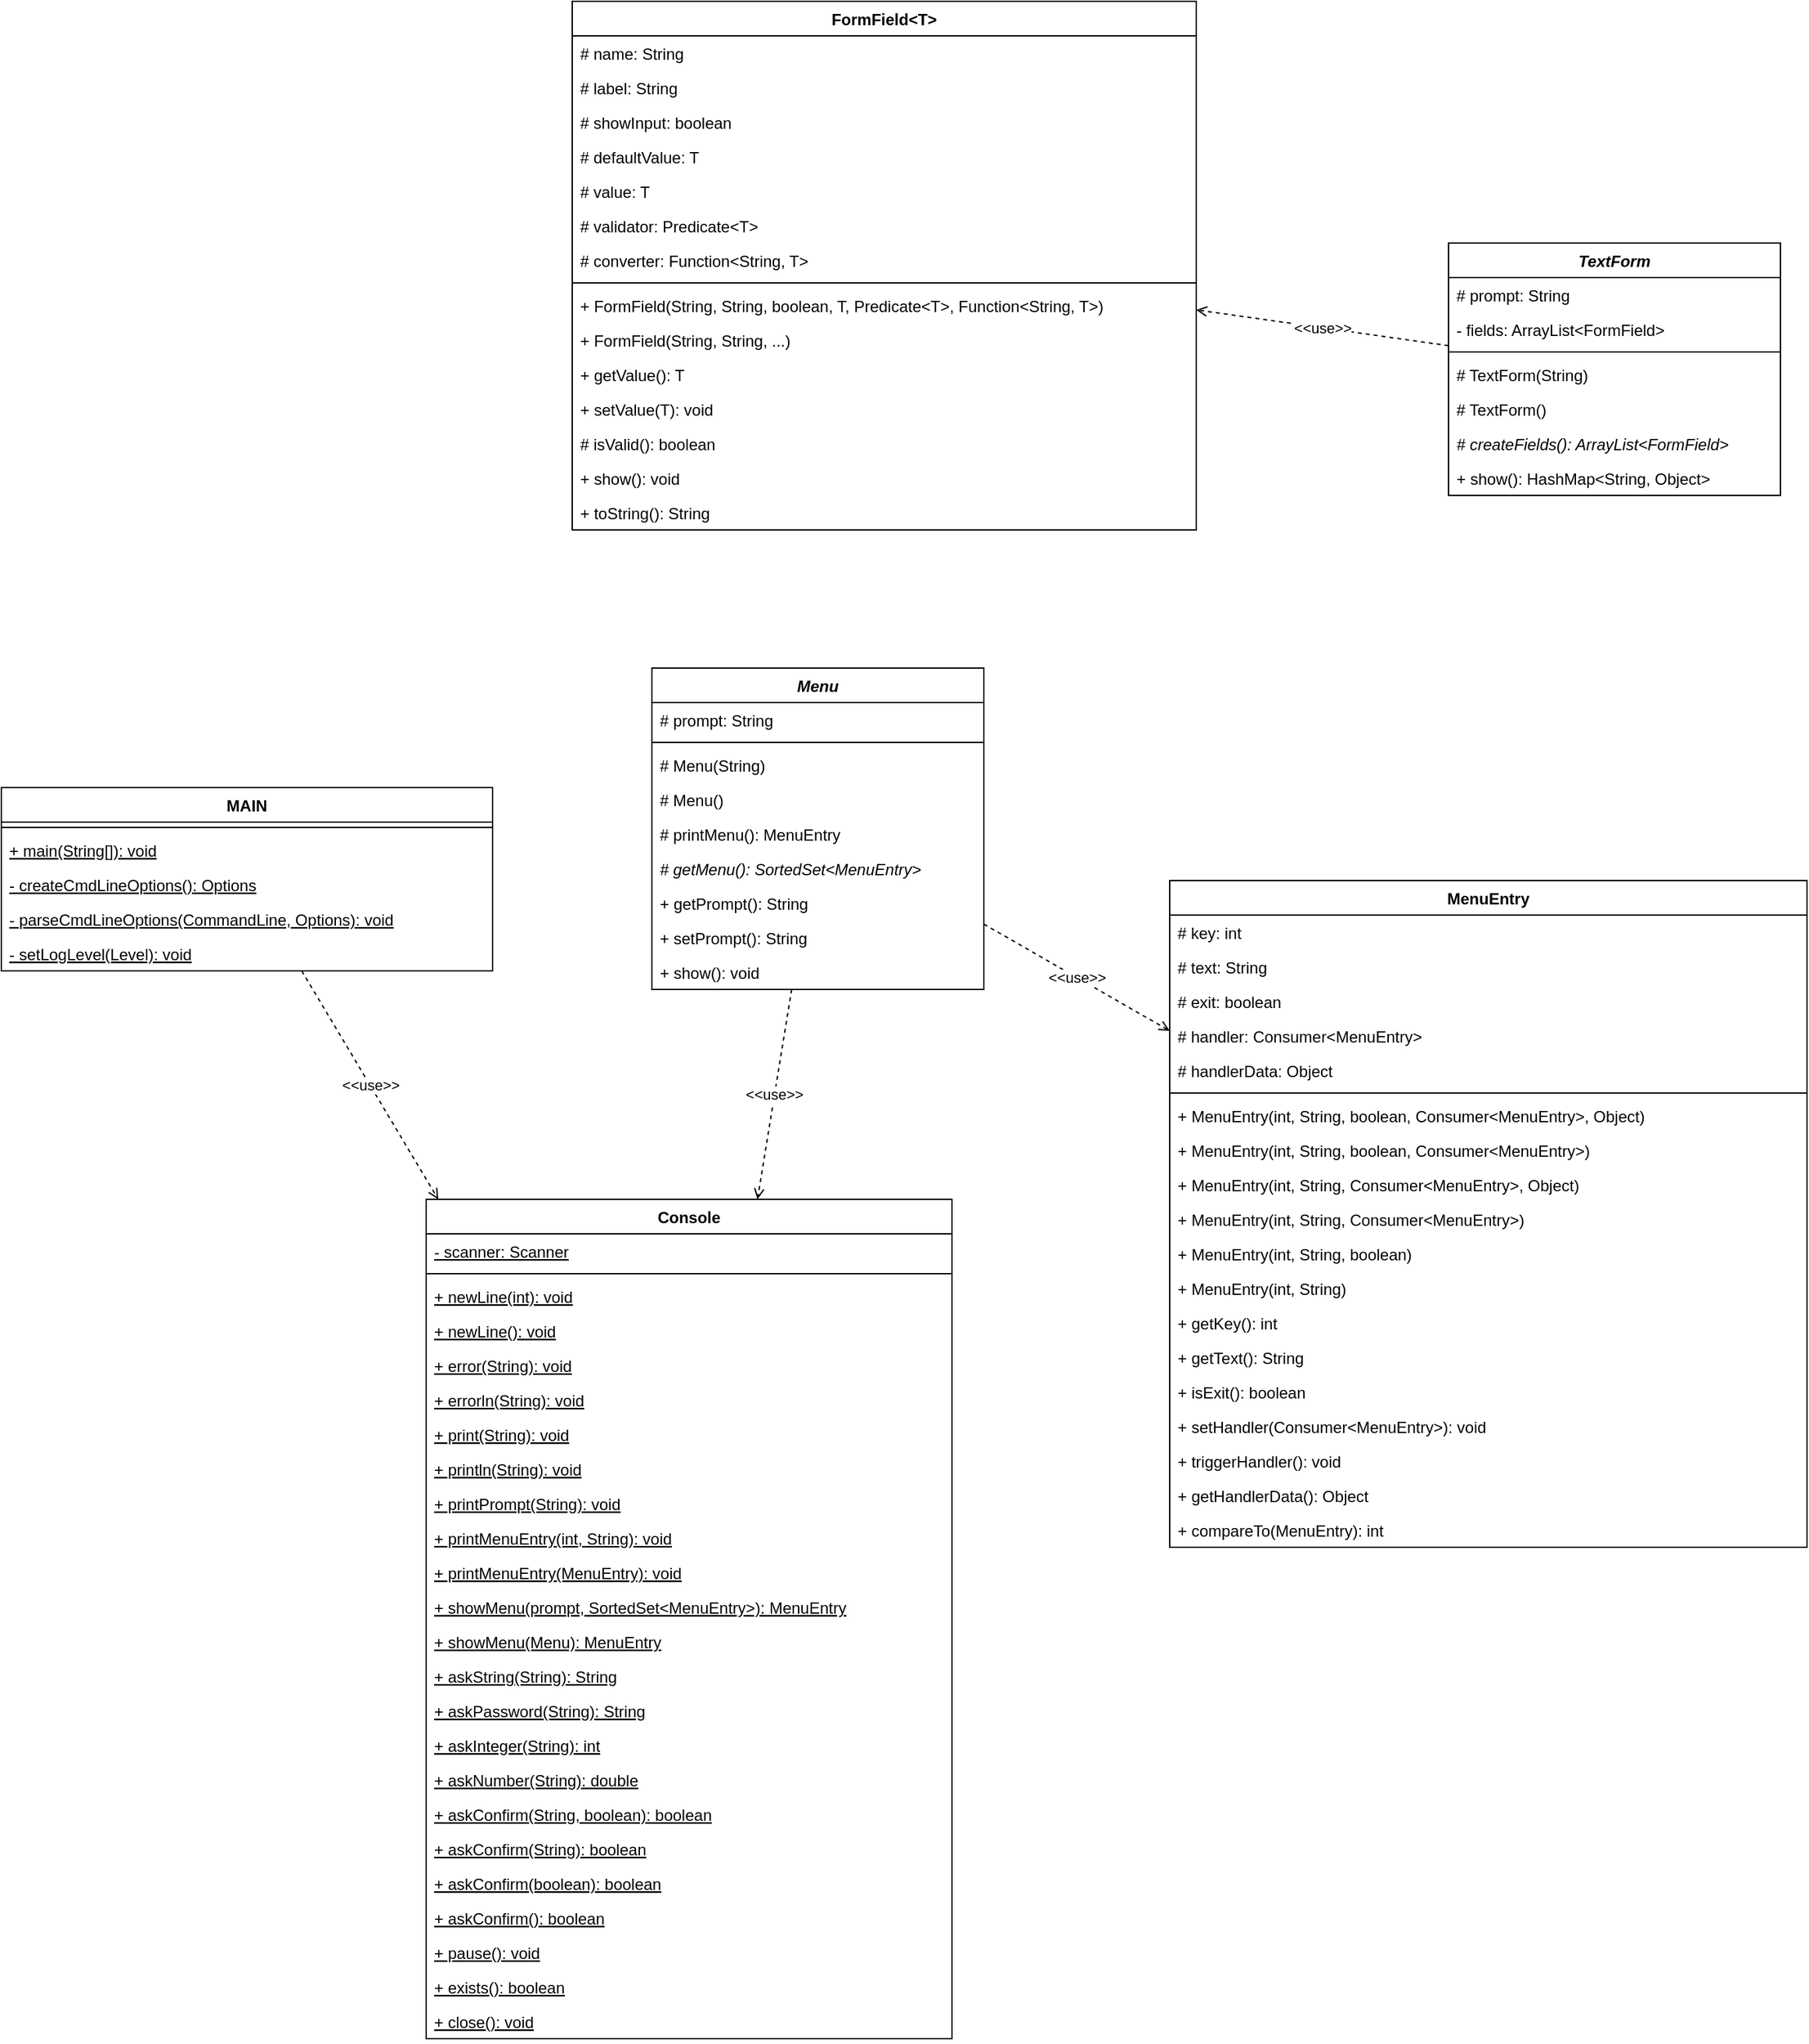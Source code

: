 <mxfile version="12.5.6" type="github" pages="4">
  <diagram id="RQB2dSzsRxf4fnJa0b_b" name="Client">
    <mxGraphModel dx="854" dy="1605" grid="1" gridSize="10" guides="1" tooltips="1" connect="1" arrows="1" fold="1" page="1" pageScale="1" pageWidth="827" pageHeight="1169" math="0" shadow="0">
      <root>
        <mxCell id="0"/>
        <mxCell id="1" parent="0"/>
        <mxCell id="GkQOJyRl3ANw7q0ttrfh-30" value="&amp;lt;&amp;lt;use&amp;gt;&amp;gt;" style="rounded=0;orthogonalLoop=1;jettySize=auto;html=1;dashed=1;endArrow=open;endFill=0;" parent="1" source="c-wC0utVKH01tDCSu117-1" target="c-wC0utVKH01tDCSu117-5" edge="1">
          <mxGeometry relative="1" as="geometry"/>
        </mxCell>
        <mxCell id="c-wC0utVKH01tDCSu117-1" value="MAIN" style="swimlane;fontStyle=1;align=center;verticalAlign=top;childLayout=stackLayout;horizontal=1;startSize=26;horizontalStack=0;resizeParent=1;resizeParentMax=0;resizeLast=0;collapsible=1;marginBottom=0;" parent="1" vertex="1">
          <mxGeometry x="60" y="160" width="370" height="138" as="geometry"/>
        </mxCell>
        <mxCell id="c-wC0utVKH01tDCSu117-3" value="" style="line;strokeWidth=1;fillColor=none;align=left;verticalAlign=middle;spacingTop=-1;spacingLeft=3;spacingRight=3;rotatable=0;labelPosition=right;points=[];portConstraint=eastwest;" parent="c-wC0utVKH01tDCSu117-1" vertex="1">
          <mxGeometry y="26" width="370" height="8" as="geometry"/>
        </mxCell>
        <mxCell id="c-wC0utVKH01tDCSu117-4" value="+ main(String[]): void" style="text;strokeColor=none;fillColor=none;align=left;verticalAlign=top;spacingLeft=4;spacingRight=4;overflow=hidden;rotatable=0;points=[[0,0.5],[1,0.5]];portConstraint=eastwest;fontStyle=4" parent="c-wC0utVKH01tDCSu117-1" vertex="1">
          <mxGeometry y="34" width="370" height="26" as="geometry"/>
        </mxCell>
        <mxCell id="GkQOJyRl3ANw7q0ttrfh-1" value="- createCmdLineOptions(): Options" style="text;strokeColor=none;fillColor=none;align=left;verticalAlign=top;spacingLeft=4;spacingRight=4;overflow=hidden;rotatable=0;points=[[0,0.5],[1,0.5]];portConstraint=eastwest;fontStyle=4" parent="c-wC0utVKH01tDCSu117-1" vertex="1">
          <mxGeometry y="60" width="370" height="26" as="geometry"/>
        </mxCell>
        <mxCell id="GkQOJyRl3ANw7q0ttrfh-2" value="- parseCmdLineOptions(CommandLine, Options): void" style="text;strokeColor=none;fillColor=none;align=left;verticalAlign=top;spacingLeft=4;spacingRight=4;overflow=hidden;rotatable=0;points=[[0,0.5],[1,0.5]];portConstraint=eastwest;fontStyle=4" parent="c-wC0utVKH01tDCSu117-1" vertex="1">
          <mxGeometry y="86" width="370" height="26" as="geometry"/>
        </mxCell>
        <mxCell id="GkQOJyRl3ANw7q0ttrfh-3" value="- setLogLevel(Level): void" style="text;strokeColor=none;fillColor=none;align=left;verticalAlign=top;spacingLeft=4;spacingRight=4;overflow=hidden;rotatable=0;points=[[0,0.5],[1,0.5]];portConstraint=eastwest;fontStyle=4" parent="c-wC0utVKH01tDCSu117-1" vertex="1">
          <mxGeometry y="112" width="370" height="26" as="geometry"/>
        </mxCell>
        <mxCell id="c-wC0utVKH01tDCSu117-5" value="Console" style="swimlane;fontStyle=1;align=center;verticalAlign=top;childLayout=stackLayout;horizontal=1;startSize=26;horizontalStack=0;resizeParent=1;resizeParentMax=0;resizeLast=0;collapsible=1;marginBottom=0;" parent="1" vertex="1">
          <mxGeometry x="380" y="470" width="396" height="632" as="geometry"/>
        </mxCell>
        <mxCell id="c-wC0utVKH01tDCSu117-6" value="- scanner: Scanner" style="text;strokeColor=none;fillColor=none;align=left;verticalAlign=top;spacingLeft=4;spacingRight=4;overflow=hidden;rotatable=0;points=[[0,0.5],[1,0.5]];portConstraint=eastwest;fontStyle=4" parent="c-wC0utVKH01tDCSu117-5" vertex="1">
          <mxGeometry y="26" width="396" height="26" as="geometry"/>
        </mxCell>
        <mxCell id="c-wC0utVKH01tDCSu117-7" value="" style="line;strokeWidth=1;fillColor=none;align=left;verticalAlign=middle;spacingTop=-1;spacingLeft=3;spacingRight=3;rotatable=0;labelPosition=right;points=[];portConstraint=eastwest;" parent="c-wC0utVKH01tDCSu117-5" vertex="1">
          <mxGeometry y="52" width="396" height="8" as="geometry"/>
        </mxCell>
        <mxCell id="GkQOJyRl3ANw7q0ttrfh-16" value="+ newLine(int): void" style="text;strokeColor=none;fillColor=none;align=left;verticalAlign=top;spacingLeft=4;spacingRight=4;overflow=hidden;rotatable=0;points=[[0,0.5],[1,0.5]];portConstraint=eastwest;fontStyle=4" parent="c-wC0utVKH01tDCSu117-5" vertex="1">
          <mxGeometry y="60" width="396" height="26" as="geometry"/>
        </mxCell>
        <mxCell id="GkQOJyRl3ANw7q0ttrfh-19" value="+ newLine(): void" style="text;strokeColor=none;fillColor=none;align=left;verticalAlign=top;spacingLeft=4;spacingRight=4;overflow=hidden;rotatable=0;points=[[0,0.5],[1,0.5]];portConstraint=eastwest;fontStyle=4" parent="c-wC0utVKH01tDCSu117-5" vertex="1">
          <mxGeometry y="86" width="396" height="26" as="geometry"/>
        </mxCell>
        <mxCell id="GkQOJyRl3ANw7q0ttrfh-32" value="+ error(String): void" style="text;strokeColor=none;fillColor=none;align=left;verticalAlign=top;spacingLeft=4;spacingRight=4;overflow=hidden;rotatable=0;points=[[0,0.5],[1,0.5]];portConstraint=eastwest;fontStyle=4" parent="c-wC0utVKH01tDCSu117-5" vertex="1">
          <mxGeometry y="112" width="396" height="26" as="geometry"/>
        </mxCell>
        <mxCell id="GkQOJyRl3ANw7q0ttrfh-34" value="+ errorln(String): void" style="text;strokeColor=none;fillColor=none;align=left;verticalAlign=top;spacingLeft=4;spacingRight=4;overflow=hidden;rotatable=0;points=[[0,0.5],[1,0.5]];portConstraint=eastwest;fontStyle=4" parent="c-wC0utVKH01tDCSu117-5" vertex="1">
          <mxGeometry y="138" width="396" height="26" as="geometry"/>
        </mxCell>
        <mxCell id="GkQOJyRl3ANw7q0ttrfh-15" value="+ print(String): void" style="text;strokeColor=none;fillColor=none;align=left;verticalAlign=top;spacingLeft=4;spacingRight=4;overflow=hidden;rotatable=0;points=[[0,0.5],[1,0.5]];portConstraint=eastwest;fontStyle=4" parent="c-wC0utVKH01tDCSu117-5" vertex="1">
          <mxGeometry y="164" width="396" height="26" as="geometry"/>
        </mxCell>
        <mxCell id="GkQOJyRl3ANw7q0ttrfh-18" value="+ println(String): void" style="text;strokeColor=none;fillColor=none;align=left;verticalAlign=top;spacingLeft=4;spacingRight=4;overflow=hidden;rotatable=0;points=[[0,0.5],[1,0.5]];portConstraint=eastwest;fontStyle=4" parent="c-wC0utVKH01tDCSu117-5" vertex="1">
          <mxGeometry y="190" width="396" height="26" as="geometry"/>
        </mxCell>
        <mxCell id="GkQOJyRl3ANw7q0ttrfh-13" value="+ printPrompt(String): void" style="text;strokeColor=none;fillColor=none;align=left;verticalAlign=top;spacingLeft=4;spacingRight=4;overflow=hidden;rotatable=0;points=[[0,0.5],[1,0.5]];portConstraint=eastwest;fontStyle=4" parent="c-wC0utVKH01tDCSu117-5" vertex="1">
          <mxGeometry y="216" width="396" height="26" as="geometry"/>
        </mxCell>
        <mxCell id="GkQOJyRl3ANw7q0ttrfh-24" value="+ printMenuEntry(int, String): void" style="text;strokeColor=none;fillColor=none;align=left;verticalAlign=top;spacingLeft=4;spacingRight=4;overflow=hidden;rotatable=0;points=[[0,0.5],[1,0.5]];portConstraint=eastwest;fontStyle=4" parent="c-wC0utVKH01tDCSu117-5" vertex="1">
          <mxGeometry y="242" width="396" height="26" as="geometry"/>
        </mxCell>
        <mxCell id="GkQOJyRl3ANw7q0ttrfh-27" value="+ printMenuEntry(MenuEntry): void" style="text;strokeColor=none;fillColor=none;align=left;verticalAlign=top;spacingLeft=4;spacingRight=4;overflow=hidden;rotatable=0;points=[[0,0.5],[1,0.5]];portConstraint=eastwest;fontStyle=4" parent="c-wC0utVKH01tDCSu117-5" vertex="1">
          <mxGeometry y="268" width="396" height="26" as="geometry"/>
        </mxCell>
        <mxCell id="GkQOJyRl3ANw7q0ttrfh-28" value="+ showMenu(prompt, SortedSet&lt;MenuEntry&gt;): MenuEntry" style="text;strokeColor=none;fillColor=none;align=left;verticalAlign=top;spacingLeft=4;spacingRight=4;overflow=hidden;rotatable=0;points=[[0,0.5],[1,0.5]];portConstraint=eastwest;fontStyle=4" parent="c-wC0utVKH01tDCSu117-5" vertex="1">
          <mxGeometry y="294" width="396" height="26" as="geometry"/>
        </mxCell>
        <mxCell id="GkQOJyRl3ANw7q0ttrfh-29" value="+ showMenu(Menu): MenuEntry" style="text;strokeColor=none;fillColor=none;align=left;verticalAlign=top;spacingLeft=4;spacingRight=4;overflow=hidden;rotatable=0;points=[[0,0.5],[1,0.5]];portConstraint=eastwest;fontStyle=4" parent="c-wC0utVKH01tDCSu117-5" vertex="1">
          <mxGeometry y="320" width="396" height="26" as="geometry"/>
        </mxCell>
        <mxCell id="c-wC0utVKH01tDCSu117-8" value="+ askString(String): String" style="text;strokeColor=none;fillColor=none;align=left;verticalAlign=top;spacingLeft=4;spacingRight=4;overflow=hidden;rotatable=0;points=[[0,0.5],[1,0.5]];portConstraint=eastwest;fontStyle=4" parent="c-wC0utVKH01tDCSu117-5" vertex="1">
          <mxGeometry y="346" width="396" height="26" as="geometry"/>
        </mxCell>
        <mxCell id="GkQOJyRl3ANw7q0ttrfh-5" value="+ askPassword(String): String" style="text;strokeColor=none;fillColor=none;align=left;verticalAlign=top;spacingLeft=4;spacingRight=4;overflow=hidden;rotatable=0;points=[[0,0.5],[1,0.5]];portConstraint=eastwest;fontStyle=4" parent="c-wC0utVKH01tDCSu117-5" vertex="1">
          <mxGeometry y="372" width="396" height="26" as="geometry"/>
        </mxCell>
        <mxCell id="GkQOJyRl3ANw7q0ttrfh-6" value="+ askInteger(String): int" style="text;strokeColor=none;fillColor=none;align=left;verticalAlign=top;spacingLeft=4;spacingRight=4;overflow=hidden;rotatable=0;points=[[0,0.5],[1,0.5]];portConstraint=eastwest;fontStyle=4" parent="c-wC0utVKH01tDCSu117-5" vertex="1">
          <mxGeometry y="398" width="396" height="26" as="geometry"/>
        </mxCell>
        <mxCell id="GkQOJyRl3ANw7q0ttrfh-7" value="+ askNumber(String): double" style="text;strokeColor=none;fillColor=none;align=left;verticalAlign=top;spacingLeft=4;spacingRight=4;overflow=hidden;rotatable=0;points=[[0,0.5],[1,0.5]];portConstraint=eastwest;fontStyle=4" parent="c-wC0utVKH01tDCSu117-5" vertex="1">
          <mxGeometry y="424" width="396" height="26" as="geometry"/>
        </mxCell>
        <mxCell id="GkQOJyRl3ANw7q0ttrfh-12" value="+ askConfirm(String, boolean): boolean" style="text;strokeColor=none;fillColor=none;align=left;verticalAlign=top;spacingLeft=4;spacingRight=4;overflow=hidden;rotatable=0;points=[[0,0.5],[1,0.5]];portConstraint=eastwest;fontStyle=4" parent="c-wC0utVKH01tDCSu117-5" vertex="1">
          <mxGeometry y="450" width="396" height="26" as="geometry"/>
        </mxCell>
        <mxCell id="GkQOJyRl3ANw7q0ttrfh-9" value="+ askConfirm(String): boolean" style="text;strokeColor=none;fillColor=none;align=left;verticalAlign=top;spacingLeft=4;spacingRight=4;overflow=hidden;rotatable=0;points=[[0,0.5],[1,0.5]];portConstraint=eastwest;fontStyle=4" parent="c-wC0utVKH01tDCSu117-5" vertex="1">
          <mxGeometry y="476" width="396" height="26" as="geometry"/>
        </mxCell>
        <mxCell id="GkQOJyRl3ANw7q0ttrfh-11" value="+ askConfirm(boolean): boolean" style="text;strokeColor=none;fillColor=none;align=left;verticalAlign=top;spacingLeft=4;spacingRight=4;overflow=hidden;rotatable=0;points=[[0,0.5],[1,0.5]];portConstraint=eastwest;fontStyle=4" parent="c-wC0utVKH01tDCSu117-5" vertex="1">
          <mxGeometry y="502" width="396" height="26" as="geometry"/>
        </mxCell>
        <mxCell id="GkQOJyRl3ANw7q0ttrfh-10" value="+ askConfirm(): boolean" style="text;strokeColor=none;fillColor=none;align=left;verticalAlign=top;spacingLeft=4;spacingRight=4;overflow=hidden;rotatable=0;points=[[0,0.5],[1,0.5]];portConstraint=eastwest;fontStyle=4" parent="c-wC0utVKH01tDCSu117-5" vertex="1">
          <mxGeometry y="528" width="396" height="26" as="geometry"/>
        </mxCell>
        <mxCell id="GkQOJyRl3ANw7q0ttrfh-20" value="+ pause(): void" style="text;strokeColor=none;fillColor=none;align=left;verticalAlign=top;spacingLeft=4;spacingRight=4;overflow=hidden;rotatable=0;points=[[0,0.5],[1,0.5]];portConstraint=eastwest;fontStyle=4" parent="c-wC0utVKH01tDCSu117-5" vertex="1">
          <mxGeometry y="554" width="396" height="26" as="geometry"/>
        </mxCell>
        <mxCell id="GkQOJyRl3ANw7q0ttrfh-21" value="+ exists(): boolean" style="text;strokeColor=none;fillColor=none;align=left;verticalAlign=top;spacingLeft=4;spacingRight=4;overflow=hidden;rotatable=0;points=[[0,0.5],[1,0.5]];portConstraint=eastwest;fontStyle=4" parent="c-wC0utVKH01tDCSu117-5" vertex="1">
          <mxGeometry y="580" width="396" height="26" as="geometry"/>
        </mxCell>
        <mxCell id="GkQOJyRl3ANw7q0ttrfh-23" value="+ close(): void" style="text;strokeColor=none;fillColor=none;align=left;verticalAlign=top;spacingLeft=4;spacingRight=4;overflow=hidden;rotatable=0;points=[[0,0.5],[1,0.5]];portConstraint=eastwest;fontStyle=4" parent="c-wC0utVKH01tDCSu117-5" vertex="1">
          <mxGeometry y="606" width="396" height="26" as="geometry"/>
        </mxCell>
        <mxCell id="GkQOJyRl3ANw7q0ttrfh-39" value="MenuEntry" style="swimlane;fontStyle=1;align=center;verticalAlign=top;childLayout=stackLayout;horizontal=1;startSize=26;horizontalStack=0;resizeParent=1;resizeParentMax=0;resizeLast=0;collapsible=1;marginBottom=0;" parent="1" vertex="1">
          <mxGeometry x="940" y="230" width="480" height="502" as="geometry"/>
        </mxCell>
        <mxCell id="GkQOJyRl3ANw7q0ttrfh-43" value="# key: int" style="text;strokeColor=none;fillColor=none;align=left;verticalAlign=top;spacingLeft=4;spacingRight=4;overflow=hidden;rotatable=0;points=[[0,0.5],[1,0.5]];portConstraint=eastwest;" parent="GkQOJyRl3ANw7q0ttrfh-39" vertex="1">
          <mxGeometry y="26" width="480" height="26" as="geometry"/>
        </mxCell>
        <mxCell id="GkQOJyRl3ANw7q0ttrfh-40" value="# text: String" style="text;strokeColor=none;fillColor=none;align=left;verticalAlign=top;spacingLeft=4;spacingRight=4;overflow=hidden;rotatable=0;points=[[0,0.5],[1,0.5]];portConstraint=eastwest;" parent="GkQOJyRl3ANw7q0ttrfh-39" vertex="1">
          <mxGeometry y="52" width="480" height="26" as="geometry"/>
        </mxCell>
        <mxCell id="GkQOJyRl3ANw7q0ttrfh-47" value="# exit: boolean" style="text;strokeColor=none;fillColor=none;align=left;verticalAlign=top;spacingLeft=4;spacingRight=4;overflow=hidden;rotatable=0;points=[[0,0.5],[1,0.5]];portConstraint=eastwest;" parent="GkQOJyRl3ANw7q0ttrfh-39" vertex="1">
          <mxGeometry y="78" width="480" height="26" as="geometry"/>
        </mxCell>
        <mxCell id="GkQOJyRl3ANw7q0ttrfh-48" value="# handler: Consumer&lt;MenuEntry&gt;" style="text;strokeColor=none;fillColor=none;align=left;verticalAlign=top;spacingLeft=4;spacingRight=4;overflow=hidden;rotatable=0;points=[[0,0.5],[1,0.5]];portConstraint=eastwest;" parent="GkQOJyRl3ANw7q0ttrfh-39" vertex="1">
          <mxGeometry y="104" width="480" height="26" as="geometry"/>
        </mxCell>
        <mxCell id="GkQOJyRl3ANw7q0ttrfh-44" value="# handlerData: Object" style="text;strokeColor=none;fillColor=none;align=left;verticalAlign=top;spacingLeft=4;spacingRight=4;overflow=hidden;rotatable=0;points=[[0,0.5],[1,0.5]];portConstraint=eastwest;" parent="GkQOJyRl3ANw7q0ttrfh-39" vertex="1">
          <mxGeometry y="130" width="480" height="26" as="geometry"/>
        </mxCell>
        <mxCell id="GkQOJyRl3ANw7q0ttrfh-41" value="" style="line;strokeWidth=1;fillColor=none;align=left;verticalAlign=middle;spacingTop=-1;spacingLeft=3;spacingRight=3;rotatable=0;labelPosition=right;points=[];portConstraint=eastwest;" parent="GkQOJyRl3ANw7q0ttrfh-39" vertex="1">
          <mxGeometry y="156" width="480" height="8" as="geometry"/>
        </mxCell>
        <mxCell id="GkQOJyRl3ANw7q0ttrfh-42" value="+ MenuEntry(int, String, boolean, Consumer&lt;MenuEntry&gt;, Object)" style="text;strokeColor=none;fillColor=none;align=left;verticalAlign=top;spacingLeft=4;spacingRight=4;overflow=hidden;rotatable=0;points=[[0,0.5],[1,0.5]];portConstraint=eastwest;" parent="GkQOJyRl3ANw7q0ttrfh-39" vertex="1">
          <mxGeometry y="164" width="480" height="26" as="geometry"/>
        </mxCell>
        <mxCell id="GkQOJyRl3ANw7q0ttrfh-50" value="+ MenuEntry(int, String, boolean, Consumer&lt;MenuEntry&gt;)" style="text;strokeColor=none;fillColor=none;align=left;verticalAlign=top;spacingLeft=4;spacingRight=4;overflow=hidden;rotatable=0;points=[[0,0.5],[1,0.5]];portConstraint=eastwest;" parent="GkQOJyRl3ANw7q0ttrfh-39" vertex="1">
          <mxGeometry y="190" width="480" height="26" as="geometry"/>
        </mxCell>
        <mxCell id="GkQOJyRl3ANw7q0ttrfh-51" value="+ MenuEntry(int, String, Consumer&lt;MenuEntry&gt;, Object)" style="text;strokeColor=none;fillColor=none;align=left;verticalAlign=top;spacingLeft=4;spacingRight=4;overflow=hidden;rotatable=0;points=[[0,0.5],[1,0.5]];portConstraint=eastwest;" parent="GkQOJyRl3ANw7q0ttrfh-39" vertex="1">
          <mxGeometry y="216" width="480" height="26" as="geometry"/>
        </mxCell>
        <mxCell id="GkQOJyRl3ANw7q0ttrfh-49" value="+ MenuEntry(int, String, Consumer&lt;MenuEntry&gt;)" style="text;strokeColor=none;fillColor=none;align=left;verticalAlign=top;spacingLeft=4;spacingRight=4;overflow=hidden;rotatable=0;points=[[0,0.5],[1,0.5]];portConstraint=eastwest;" parent="GkQOJyRl3ANw7q0ttrfh-39" vertex="1">
          <mxGeometry y="242" width="480" height="26" as="geometry"/>
        </mxCell>
        <mxCell id="GkQOJyRl3ANw7q0ttrfh-56" value="+ MenuEntry(int, String, boolean)" style="text;strokeColor=none;fillColor=none;align=left;verticalAlign=top;spacingLeft=4;spacingRight=4;overflow=hidden;rotatable=0;points=[[0,0.5],[1,0.5]];portConstraint=eastwest;" parent="GkQOJyRl3ANw7q0ttrfh-39" vertex="1">
          <mxGeometry y="268" width="480" height="26" as="geometry"/>
        </mxCell>
        <mxCell id="GkQOJyRl3ANw7q0ttrfh-58" value="+ MenuEntry(int, String)" style="text;strokeColor=none;fillColor=none;align=left;verticalAlign=top;spacingLeft=4;spacingRight=4;overflow=hidden;rotatable=0;points=[[0,0.5],[1,0.5]];portConstraint=eastwest;" parent="GkQOJyRl3ANw7q0ttrfh-39" vertex="1">
          <mxGeometry y="294" width="480" height="26" as="geometry"/>
        </mxCell>
        <mxCell id="GkQOJyRl3ANw7q0ttrfh-55" value="+ getKey(): int" style="text;strokeColor=none;fillColor=none;align=left;verticalAlign=top;spacingLeft=4;spacingRight=4;overflow=hidden;rotatable=0;points=[[0,0.5],[1,0.5]];portConstraint=eastwest;" parent="GkQOJyRl3ANw7q0ttrfh-39" vertex="1">
          <mxGeometry y="320" width="480" height="26" as="geometry"/>
        </mxCell>
        <mxCell id="GkQOJyRl3ANw7q0ttrfh-60" value="+ getText(): String" style="text;strokeColor=none;fillColor=none;align=left;verticalAlign=top;spacingLeft=4;spacingRight=4;overflow=hidden;rotatable=0;points=[[0,0.5],[1,0.5]];portConstraint=eastwest;" parent="GkQOJyRl3ANw7q0ttrfh-39" vertex="1">
          <mxGeometry y="346" width="480" height="26" as="geometry"/>
        </mxCell>
        <mxCell id="GkQOJyRl3ANw7q0ttrfh-59" value="+ isExit(): boolean" style="text;strokeColor=none;fillColor=none;align=left;verticalAlign=top;spacingLeft=4;spacingRight=4;overflow=hidden;rotatable=0;points=[[0,0.5],[1,0.5]];portConstraint=eastwest;" parent="GkQOJyRl3ANw7q0ttrfh-39" vertex="1">
          <mxGeometry y="372" width="480" height="26" as="geometry"/>
        </mxCell>
        <mxCell id="GkQOJyRl3ANw7q0ttrfh-57" value="+ setHandler(Consumer&lt;MenuEntry&gt;): void" style="text;strokeColor=none;fillColor=none;align=left;verticalAlign=top;spacingLeft=4;spacingRight=4;overflow=hidden;rotatable=0;points=[[0,0.5],[1,0.5]];portConstraint=eastwest;" parent="GkQOJyRl3ANw7q0ttrfh-39" vertex="1">
          <mxGeometry y="398" width="480" height="26" as="geometry"/>
        </mxCell>
        <mxCell id="GkQOJyRl3ANw7q0ttrfh-52" value="+ triggerHandler(): void" style="text;strokeColor=none;fillColor=none;align=left;verticalAlign=top;spacingLeft=4;spacingRight=4;overflow=hidden;rotatable=0;points=[[0,0.5],[1,0.5]];portConstraint=eastwest;" parent="GkQOJyRl3ANw7q0ttrfh-39" vertex="1">
          <mxGeometry y="424" width="480" height="26" as="geometry"/>
        </mxCell>
        <mxCell id="GkQOJyRl3ANw7q0ttrfh-54" value="+ getHandlerData(): Object" style="text;strokeColor=none;fillColor=none;align=left;verticalAlign=top;spacingLeft=4;spacingRight=4;overflow=hidden;rotatable=0;points=[[0,0.5],[1,0.5]];portConstraint=eastwest;" parent="GkQOJyRl3ANw7q0ttrfh-39" vertex="1">
          <mxGeometry y="450" width="480" height="26" as="geometry"/>
        </mxCell>
        <mxCell id="GkQOJyRl3ANw7q0ttrfh-53" value="+ compareTo(MenuEntry): int" style="text;strokeColor=none;fillColor=none;align=left;verticalAlign=top;spacingLeft=4;spacingRight=4;overflow=hidden;rotatable=0;points=[[0,0.5],[1,0.5]];portConstraint=eastwest;" parent="GkQOJyRl3ANw7q0ttrfh-39" vertex="1">
          <mxGeometry y="476" width="480" height="26" as="geometry"/>
        </mxCell>
        <mxCell id="GkQOJyRl3ANw7q0ttrfh-118" value="&amp;lt;&amp;lt;use&amp;gt;&amp;gt;" style="edgeStyle=none;rounded=0;orthogonalLoop=1;jettySize=auto;html=1;dashed=1;endArrow=open;endFill=0;" parent="1" source="GkQOJyRl3ANw7q0ttrfh-61" target="GkQOJyRl3ANw7q0ttrfh-39" edge="1">
          <mxGeometry relative="1" as="geometry"/>
        </mxCell>
        <mxCell id="GkQOJyRl3ANw7q0ttrfh-119" value="&amp;lt;&amp;lt;use&amp;gt;&amp;gt;" style="edgeStyle=none;rounded=0;orthogonalLoop=1;jettySize=auto;html=1;dashed=1;endArrow=open;endFill=0;" parent="1" source="GkQOJyRl3ANw7q0ttrfh-61" target="c-wC0utVKH01tDCSu117-5" edge="1">
          <mxGeometry relative="1" as="geometry"/>
        </mxCell>
        <mxCell id="GkQOJyRl3ANw7q0ttrfh-61" value="Menu" style="swimlane;fontStyle=3;align=center;verticalAlign=top;childLayout=stackLayout;horizontal=1;startSize=26;horizontalStack=0;resizeParent=1;resizeParentMax=0;resizeLast=0;collapsible=1;marginBottom=0;" parent="1" vertex="1">
          <mxGeometry x="550" y="70" width="250" height="242" as="geometry"/>
        </mxCell>
        <mxCell id="GkQOJyRl3ANw7q0ttrfh-62" value="# prompt: String" style="text;strokeColor=none;fillColor=none;align=left;verticalAlign=top;spacingLeft=4;spacingRight=4;overflow=hidden;rotatable=0;points=[[0,0.5],[1,0.5]];portConstraint=eastwest;" parent="GkQOJyRl3ANw7q0ttrfh-61" vertex="1">
          <mxGeometry y="26" width="250" height="26" as="geometry"/>
        </mxCell>
        <mxCell id="GkQOJyRl3ANw7q0ttrfh-63" value="" style="line;strokeWidth=1;fillColor=none;align=left;verticalAlign=middle;spacingTop=-1;spacingLeft=3;spacingRight=3;rotatable=0;labelPosition=right;points=[];portConstraint=eastwest;" parent="GkQOJyRl3ANw7q0ttrfh-61" vertex="1">
          <mxGeometry y="52" width="250" height="8" as="geometry"/>
        </mxCell>
        <mxCell id="GkQOJyRl3ANw7q0ttrfh-66" value="# Menu(String)" style="text;strokeColor=none;fillColor=none;align=left;verticalAlign=top;spacingLeft=4;spacingRight=4;overflow=hidden;rotatable=0;points=[[0,0.5],[1,0.5]];portConstraint=eastwest;" parent="GkQOJyRl3ANw7q0ttrfh-61" vertex="1">
          <mxGeometry y="60" width="250" height="26" as="geometry"/>
        </mxCell>
        <mxCell id="GkQOJyRl3ANw7q0ttrfh-64" value="# Menu()" style="text;strokeColor=none;fillColor=none;align=left;verticalAlign=top;spacingLeft=4;spacingRight=4;overflow=hidden;rotatable=0;points=[[0,0.5],[1,0.5]];portConstraint=eastwest;" parent="GkQOJyRl3ANw7q0ttrfh-61" vertex="1">
          <mxGeometry y="86" width="250" height="26" as="geometry"/>
        </mxCell>
        <mxCell id="GkQOJyRl3ANw7q0ttrfh-68" value="# printMenu(): MenuEntry" style="text;strokeColor=none;fillColor=none;align=left;verticalAlign=top;spacingLeft=4;spacingRight=4;overflow=hidden;rotatable=0;points=[[0,0.5],[1,0.5]];portConstraint=eastwest;" parent="GkQOJyRl3ANw7q0ttrfh-61" vertex="1">
          <mxGeometry y="112" width="250" height="26" as="geometry"/>
        </mxCell>
        <mxCell id="GkQOJyRl3ANw7q0ttrfh-71" value="# getMenu(): SortedSet&lt;MenuEntry&gt;" style="text;strokeColor=none;fillColor=none;align=left;verticalAlign=top;spacingLeft=4;spacingRight=4;overflow=hidden;rotatable=0;points=[[0,0.5],[1,0.5]];portConstraint=eastwest;fontStyle=2" parent="GkQOJyRl3ANw7q0ttrfh-61" vertex="1">
          <mxGeometry y="138" width="250" height="26" as="geometry"/>
        </mxCell>
        <mxCell id="GkQOJyRl3ANw7q0ttrfh-69" value="+ getPrompt(): String" style="text;strokeColor=none;fillColor=none;align=left;verticalAlign=top;spacingLeft=4;spacingRight=4;overflow=hidden;rotatable=0;points=[[0,0.5],[1,0.5]];portConstraint=eastwest;" parent="GkQOJyRl3ANw7q0ttrfh-61" vertex="1">
          <mxGeometry y="164" width="250" height="26" as="geometry"/>
        </mxCell>
        <mxCell id="GkQOJyRl3ANw7q0ttrfh-70" value="+ setPrompt(): String" style="text;strokeColor=none;fillColor=none;align=left;verticalAlign=top;spacingLeft=4;spacingRight=4;overflow=hidden;rotatable=0;points=[[0,0.5],[1,0.5]];portConstraint=eastwest;" parent="GkQOJyRl3ANw7q0ttrfh-61" vertex="1">
          <mxGeometry y="190" width="250" height="26" as="geometry"/>
        </mxCell>
        <mxCell id="GkQOJyRl3ANw7q0ttrfh-67" value="+ show(): void" style="text;strokeColor=none;fillColor=none;align=left;verticalAlign=top;spacingLeft=4;spacingRight=4;overflow=hidden;rotatable=0;points=[[0,0.5],[1,0.5]];portConstraint=eastwest;" parent="GkQOJyRl3ANw7q0ttrfh-61" vertex="1">
          <mxGeometry y="216" width="250" height="26" as="geometry"/>
        </mxCell>
        <mxCell id="GkQOJyRl3ANw7q0ttrfh-116" value="&amp;lt;&amp;lt;use&amp;gt;&amp;gt;" style="edgeStyle=none;rounded=0;orthogonalLoop=1;jettySize=auto;html=1;dashed=1;endArrow=open;endFill=0;" parent="1" source="GkQOJyRl3ANw7q0ttrfh-73" target="GkQOJyRl3ANw7q0ttrfh-90" edge="1">
          <mxGeometry relative="1" as="geometry"/>
        </mxCell>
        <mxCell id="GkQOJyRl3ANw7q0ttrfh-73" value="TextForm" style="swimlane;fontStyle=3;align=center;verticalAlign=top;childLayout=stackLayout;horizontal=1;startSize=26;horizontalStack=0;resizeParent=1;resizeParentMax=0;resizeLast=0;collapsible=1;marginBottom=0;" parent="1" vertex="1">
          <mxGeometry x="1150" y="-250" width="250" height="190" as="geometry"/>
        </mxCell>
        <mxCell id="GkQOJyRl3ANw7q0ttrfh-77" value="# prompt: String" style="text;strokeColor=none;fillColor=none;align=left;verticalAlign=top;spacingLeft=4;spacingRight=4;overflow=hidden;rotatable=0;points=[[0,0.5],[1,0.5]];portConstraint=eastwest;" parent="GkQOJyRl3ANw7q0ttrfh-73" vertex="1">
          <mxGeometry y="26" width="250" height="26" as="geometry"/>
        </mxCell>
        <mxCell id="GkQOJyRl3ANw7q0ttrfh-74" value="- fields: ArrayList&lt;FormField&gt;" style="text;strokeColor=none;fillColor=none;align=left;verticalAlign=top;spacingLeft=4;spacingRight=4;overflow=hidden;rotatable=0;points=[[0,0.5],[1,0.5]];portConstraint=eastwest;" parent="GkQOJyRl3ANw7q0ttrfh-73" vertex="1">
          <mxGeometry y="52" width="250" height="26" as="geometry"/>
        </mxCell>
        <mxCell id="GkQOJyRl3ANw7q0ttrfh-75" value="" style="line;strokeWidth=1;fillColor=none;align=left;verticalAlign=middle;spacingTop=-1;spacingLeft=3;spacingRight=3;rotatable=0;labelPosition=right;points=[];portConstraint=eastwest;" parent="GkQOJyRl3ANw7q0ttrfh-73" vertex="1">
          <mxGeometry y="78" width="250" height="8" as="geometry"/>
        </mxCell>
        <mxCell id="GkQOJyRl3ANw7q0ttrfh-78" value="# TextForm(String)" style="text;strokeColor=none;fillColor=none;align=left;verticalAlign=top;spacingLeft=4;spacingRight=4;overflow=hidden;rotatable=0;points=[[0,0.5],[1,0.5]];portConstraint=eastwest;" parent="GkQOJyRl3ANw7q0ttrfh-73" vertex="1">
          <mxGeometry y="86" width="250" height="26" as="geometry"/>
        </mxCell>
        <mxCell id="GkQOJyRl3ANw7q0ttrfh-79" value="# TextForm()" style="text;strokeColor=none;fillColor=none;align=left;verticalAlign=top;spacingLeft=4;spacingRight=4;overflow=hidden;rotatable=0;points=[[0,0.5],[1,0.5]];portConstraint=eastwest;" parent="GkQOJyRl3ANw7q0ttrfh-73" vertex="1">
          <mxGeometry y="112" width="250" height="26" as="geometry"/>
        </mxCell>
        <mxCell id="GkQOJyRl3ANw7q0ttrfh-76" value="# createFields(): ArrayList&lt;FormField&gt;" style="text;strokeColor=none;fillColor=none;align=left;verticalAlign=top;spacingLeft=4;spacingRight=4;overflow=hidden;rotatable=0;points=[[0,0.5],[1,0.5]];portConstraint=eastwest;fontStyle=2" parent="GkQOJyRl3ANw7q0ttrfh-73" vertex="1">
          <mxGeometry y="138" width="250" height="26" as="geometry"/>
        </mxCell>
        <mxCell id="GkQOJyRl3ANw7q0ttrfh-80" value="+ show(): HashMap&lt;String, Object&gt;" style="text;strokeColor=none;fillColor=none;align=left;verticalAlign=top;spacingLeft=4;spacingRight=4;overflow=hidden;rotatable=0;points=[[0,0.5],[1,0.5]];portConstraint=eastwest;" parent="GkQOJyRl3ANw7q0ttrfh-73" vertex="1">
          <mxGeometry y="164" width="250" height="26" as="geometry"/>
        </mxCell>
        <mxCell id="GkQOJyRl3ANw7q0ttrfh-90" value="FormField&lt;T&gt;" style="swimlane;fontStyle=1;align=center;verticalAlign=top;childLayout=stackLayout;horizontal=1;startSize=26;horizontalStack=0;resizeParent=1;resizeParentMax=0;resizeLast=0;collapsible=1;marginBottom=0;" parent="1" vertex="1">
          <mxGeometry x="490" y="-432" width="470" height="398" as="geometry"/>
        </mxCell>
        <mxCell id="GkQOJyRl3ANw7q0ttrfh-91" value="# name: String" style="text;strokeColor=none;fillColor=none;align=left;verticalAlign=top;spacingLeft=4;spacingRight=4;overflow=hidden;rotatable=0;points=[[0,0.5],[1,0.5]];portConstraint=eastwest;" parent="GkQOJyRl3ANw7q0ttrfh-90" vertex="1">
          <mxGeometry y="26" width="470" height="26" as="geometry"/>
        </mxCell>
        <mxCell id="GkQOJyRl3ANw7q0ttrfh-94" value="# label: String" style="text;strokeColor=none;fillColor=none;align=left;verticalAlign=top;spacingLeft=4;spacingRight=4;overflow=hidden;rotatable=0;points=[[0,0.5],[1,0.5]];portConstraint=eastwest;" parent="GkQOJyRl3ANw7q0ttrfh-90" vertex="1">
          <mxGeometry y="52" width="470" height="26" as="geometry"/>
        </mxCell>
        <mxCell id="GkQOJyRl3ANw7q0ttrfh-102" value="# showInput: boolean" style="text;strokeColor=none;fillColor=none;align=left;verticalAlign=top;spacingLeft=4;spacingRight=4;overflow=hidden;rotatable=0;points=[[0,0.5],[1,0.5]];portConstraint=eastwest;" parent="GkQOJyRl3ANw7q0ttrfh-90" vertex="1">
          <mxGeometry y="78" width="470" height="26" as="geometry"/>
        </mxCell>
        <mxCell id="GkQOJyRl3ANw7q0ttrfh-95" value="# defaultValue: T" style="text;strokeColor=none;fillColor=none;align=left;verticalAlign=top;spacingLeft=4;spacingRight=4;overflow=hidden;rotatable=0;points=[[0,0.5],[1,0.5]];portConstraint=eastwest;" parent="GkQOJyRl3ANw7q0ttrfh-90" vertex="1">
          <mxGeometry y="104" width="470" height="26" as="geometry"/>
        </mxCell>
        <mxCell id="GkQOJyRl3ANw7q0ttrfh-96" value="# value: T" style="text;strokeColor=none;fillColor=none;align=left;verticalAlign=top;spacingLeft=4;spacingRight=4;overflow=hidden;rotatable=0;points=[[0,0.5],[1,0.5]];portConstraint=eastwest;" parent="GkQOJyRl3ANw7q0ttrfh-90" vertex="1">
          <mxGeometry y="130" width="470" height="26" as="geometry"/>
        </mxCell>
        <mxCell id="GkQOJyRl3ANw7q0ttrfh-101" value="# validator: Predicate&lt;T&gt;" style="text;strokeColor=none;fillColor=none;align=left;verticalAlign=top;spacingLeft=4;spacingRight=4;overflow=hidden;rotatable=0;points=[[0,0.5],[1,0.5]];portConstraint=eastwest;" parent="GkQOJyRl3ANw7q0ttrfh-90" vertex="1">
          <mxGeometry y="156" width="470" height="26" as="geometry"/>
        </mxCell>
        <mxCell id="GkQOJyRl3ANw7q0ttrfh-104" value="# converter: Function&lt;String, T&gt;" style="text;strokeColor=none;fillColor=none;align=left;verticalAlign=top;spacingLeft=4;spacingRight=4;overflow=hidden;rotatable=0;points=[[0,0.5],[1,0.5]];portConstraint=eastwest;" parent="GkQOJyRl3ANw7q0ttrfh-90" vertex="1">
          <mxGeometry y="182" width="470" height="26" as="geometry"/>
        </mxCell>
        <mxCell id="GkQOJyRl3ANw7q0ttrfh-92" value="" style="line;strokeWidth=1;fillColor=none;align=left;verticalAlign=middle;spacingTop=-1;spacingLeft=3;spacingRight=3;rotatable=0;labelPosition=right;points=[];portConstraint=eastwest;" parent="GkQOJyRl3ANw7q0ttrfh-90" vertex="1">
          <mxGeometry y="208" width="470" height="8" as="geometry"/>
        </mxCell>
        <mxCell id="GkQOJyRl3ANw7q0ttrfh-105" value="+ FormField(String, String, boolean, T, Predicate&lt;T&gt;, Function&lt;String, T&gt;)" style="text;strokeColor=none;fillColor=none;align=left;verticalAlign=top;spacingLeft=4;spacingRight=4;overflow=hidden;rotatable=0;points=[[0,0.5],[1,0.5]];portConstraint=eastwest;" parent="GkQOJyRl3ANw7q0ttrfh-90" vertex="1">
          <mxGeometry y="216" width="470" height="26" as="geometry"/>
        </mxCell>
        <mxCell id="GkQOJyRl3ANw7q0ttrfh-110" value="+ FormField(String, String, ...)" style="text;strokeColor=none;fillColor=none;align=left;verticalAlign=top;spacingLeft=4;spacingRight=4;overflow=hidden;rotatable=0;points=[[0,0.5],[1,0.5]];portConstraint=eastwest;" parent="GkQOJyRl3ANw7q0ttrfh-90" vertex="1">
          <mxGeometry y="242" width="470" height="26" as="geometry"/>
        </mxCell>
        <mxCell id="GkQOJyRl3ANw7q0ttrfh-111" value="+ getValue(): T" style="text;strokeColor=none;fillColor=none;align=left;verticalAlign=top;spacingLeft=4;spacingRight=4;overflow=hidden;rotatable=0;points=[[0,0.5],[1,0.5]];portConstraint=eastwest;" parent="GkQOJyRl3ANw7q0ttrfh-90" vertex="1">
          <mxGeometry y="268" width="470" height="26" as="geometry"/>
        </mxCell>
        <mxCell id="GkQOJyRl3ANw7q0ttrfh-112" value="+ setValue(T): void" style="text;strokeColor=none;fillColor=none;align=left;verticalAlign=top;spacingLeft=4;spacingRight=4;overflow=hidden;rotatable=0;points=[[0,0.5],[1,0.5]];portConstraint=eastwest;" parent="GkQOJyRl3ANw7q0ttrfh-90" vertex="1">
          <mxGeometry y="294" width="470" height="26" as="geometry"/>
        </mxCell>
        <mxCell id="GkQOJyRl3ANw7q0ttrfh-113" value="# isValid(): boolean" style="text;strokeColor=none;fillColor=none;align=left;verticalAlign=top;spacingLeft=4;spacingRight=4;overflow=hidden;rotatable=0;points=[[0,0.5],[1,0.5]];portConstraint=eastwest;" parent="GkQOJyRl3ANw7q0ttrfh-90" vertex="1">
          <mxGeometry y="320" width="470" height="26" as="geometry"/>
        </mxCell>
        <mxCell id="GkQOJyRl3ANw7q0ttrfh-114" value="+ show(): void" style="text;strokeColor=none;fillColor=none;align=left;verticalAlign=top;spacingLeft=4;spacingRight=4;overflow=hidden;rotatable=0;points=[[0,0.5],[1,0.5]];portConstraint=eastwest;" parent="GkQOJyRl3ANw7q0ttrfh-90" vertex="1">
          <mxGeometry y="346" width="470" height="26" as="geometry"/>
        </mxCell>
        <mxCell id="GkQOJyRl3ANw7q0ttrfh-115" value="+ toString(): String" style="text;strokeColor=none;fillColor=none;align=left;verticalAlign=top;spacingLeft=4;spacingRight=4;overflow=hidden;rotatable=0;points=[[0,0.5],[1,0.5]];portConstraint=eastwest;" parent="GkQOJyRl3ANw7q0ttrfh-90" vertex="1">
          <mxGeometry y="372" width="470" height="26" as="geometry"/>
        </mxCell>
      </root>
    </mxGraphModel>
  </diagram>
  <diagram id="H22He1aXcfsQbHGgaTvN" name="Server">
    <mxGraphModel dx="1681" dy="436" grid="1" gridSize="10" guides="1" tooltips="1" connect="1" arrows="1" fold="1" page="1" pageScale="1" pageWidth="827" pageHeight="1169" math="0" shadow="0">
      <root>
        <mxCell id="5wafjnssL_Hb4k0na63M-0"/>
        <mxCell id="5wafjnssL_Hb4k0na63M-1" parent="5wafjnssL_Hb4k0na63M-0"/>
        <mxCell id="nIDk9M4-EH7gh3k6SSv4-6" value="AuthToken" style="swimlane;fontStyle=1;align=center;verticalAlign=top;childLayout=stackLayout;horizontal=1;startSize=26;horizontalStack=0;resizeParent=1;resizeParentMax=0;resizeLast=0;collapsible=1;marginBottom=0;" parent="5wafjnssL_Hb4k0na63M-1" vertex="1">
          <mxGeometry x="450" y="106" width="200" height="216" as="geometry"/>
        </mxCell>
        <mxCell id="nIDk9M4-EH7gh3k6SSv4-8" value="- token: String" style="text;strokeColor=none;fillColor=none;align=left;verticalAlign=top;spacingLeft=4;spacingRight=4;overflow=hidden;rotatable=0;points=[[0,0.5],[1,0.5]];portConstraint=eastwest;fontStyle=0" parent="nIDk9M4-EH7gh3k6SSv4-6" vertex="1">
          <mxGeometry y="26" width="200" height="26" as="geometry"/>
        </mxCell>
        <mxCell id="nIDk9M4-EH7gh3k6SSv4-9" value="- expireTime: Instant" style="text;strokeColor=none;fillColor=none;align=left;verticalAlign=top;spacingLeft=4;spacingRight=4;overflow=hidden;rotatable=0;points=[[0,0.5],[1,0.5]];portConstraint=eastwest;fontStyle=0" parent="nIDk9M4-EH7gh3k6SSv4-6" vertex="1">
          <mxGeometry y="52" width="200" height="26" as="geometry"/>
        </mxCell>
        <mxCell id="nIDk9M4-EH7gh3k6SSv4-7" value="" style="line;strokeWidth=1;fillColor=none;align=left;verticalAlign=middle;spacingTop=-1;spacingLeft=3;spacingRight=3;rotatable=0;labelPosition=right;points=[];portConstraint=eastwest;" parent="nIDk9M4-EH7gh3k6SSv4-6" vertex="1">
          <mxGeometry y="78" width="200" height="8" as="geometry"/>
        </mxCell>
        <mxCell id="PZMWt7VR3MycDYADu4SW-23" value="+ AuthToken(String, Instant)" style="text;strokeColor=none;fillColor=none;align=left;verticalAlign=top;spacingLeft=4;spacingRight=4;overflow=hidden;rotatable=0;points=[[0,0.5],[1,0.5]];portConstraint=eastwest;fontStyle=0" parent="nIDk9M4-EH7gh3k6SSv4-6" vertex="1">
          <mxGeometry y="86" width="200" height="26" as="geometry"/>
        </mxCell>
        <mxCell id="8L0JyNsVjuvIRIhIhztd-1" value="+ getToken(): String" style="text;strokeColor=none;fillColor=none;align=left;verticalAlign=top;spacingLeft=4;spacingRight=4;overflow=hidden;rotatable=0;points=[[0,0.5],[1,0.5]];portConstraint=eastwest;fontStyle=0" vertex="1" parent="nIDk9M4-EH7gh3k6SSv4-6">
          <mxGeometry y="112" width="200" height="26" as="geometry"/>
        </mxCell>
        <mxCell id="PZMWt7VR3MycDYADu4SW-32" value="+ setToken(String): void" style="text;strokeColor=none;fillColor=none;align=left;verticalAlign=top;spacingLeft=4;spacingRight=4;overflow=hidden;rotatable=0;points=[[0,0.5],[1,0.5]];portConstraint=eastwest;fontStyle=0" parent="nIDk9M4-EH7gh3k6SSv4-6" vertex="1">
          <mxGeometry y="138" width="200" height="26" as="geometry"/>
        </mxCell>
        <mxCell id="PZMWt7VR3MycDYADu4SW-33" value="+ getExpireTime(): Instant" style="text;strokeColor=none;fillColor=none;align=left;verticalAlign=top;spacingLeft=4;spacingRight=4;overflow=hidden;rotatable=0;points=[[0,0.5],[1,0.5]];portConstraint=eastwest;fontStyle=0" parent="nIDk9M4-EH7gh3k6SSv4-6" vertex="1">
          <mxGeometry y="164" width="200" height="26" as="geometry"/>
        </mxCell>
        <mxCell id="PZMWt7VR3MycDYADu4SW-34" value="+ setExpireTime(Instant): void" style="text;strokeColor=none;fillColor=none;align=left;verticalAlign=top;spacingLeft=4;spacingRight=4;overflow=hidden;rotatable=0;points=[[0,0.5],[1,0.5]];portConstraint=eastwest;fontStyle=0" parent="nIDk9M4-EH7gh3k6SSv4-6" vertex="1">
          <mxGeometry y="190" width="200" height="26" as="geometry"/>
        </mxCell>
        <mxCell id="uG6dDVFjKxDOcqI7vNCE-1" style="edgeStyle=orthogonalEdgeStyle;rounded=0;orthogonalLoop=1;jettySize=auto;html=1;endArrow=block;endFill=0;" parent="5wafjnssL_Hb4k0na63M-1" source="sYg0M8TnnQ_8wqA82Z3t-0" target="heJBnjWTenKKzQLOjBNH-2" edge="1">
          <mxGeometry relative="1" as="geometry"/>
        </mxCell>
        <mxCell id="sYg0M8TnnQ_8wqA82Z3t-0" value="&lt;b&gt;StandardUser&lt;/b&gt;" style="rounded=0;whiteSpace=wrap;html=1;" parent="5wafjnssL_Hb4k0na63M-1" vertex="1">
          <mxGeometry x="30" y="480" width="120" height="60" as="geometry"/>
        </mxCell>
        <mxCell id="uG6dDVFjKxDOcqI7vNCE-2" style="edgeStyle=orthogonalEdgeStyle;rounded=0;orthogonalLoop=1;jettySize=auto;html=1;endArrow=block;endFill=0;" parent="5wafjnssL_Hb4k0na63M-1" source="sYg0M8TnnQ_8wqA82Z3t-7" target="heJBnjWTenKKzQLOjBNH-2" edge="1">
          <mxGeometry relative="1" as="geometry"/>
        </mxCell>
        <mxCell id="sYg0M8TnnQ_8wqA82Z3t-7" value="&lt;b&gt;Administrator&lt;/b&gt;" style="rounded=0;whiteSpace=wrap;html=1;" parent="5wafjnssL_Hb4k0na63M-1" vertex="1">
          <mxGeometry x="220" y="480" width="120" height="60" as="geometry"/>
        </mxCell>
        <mxCell id="heJBnjWTenKKzQLOjBNH-2" value="User" style="swimlane;fontStyle=1;align=center;verticalAlign=top;childLayout=stackLayout;horizontal=1;startSize=26;horizontalStack=0;resizeParent=1;resizeParentMax=0;resizeLast=0;collapsible=1;marginBottom=0;" parent="5wafjnssL_Hb4k0na63M-1" vertex="1">
          <mxGeometry x="60" y="50" width="220" height="294" as="geometry"/>
        </mxCell>
        <mxCell id="heJBnjWTenKKzQLOjBNH-4" value="- username: String" style="text;strokeColor=none;fillColor=none;align=left;verticalAlign=top;spacingLeft=4;spacingRight=4;overflow=hidden;rotatable=0;points=[[0,0.5],[1,0.5]];portConstraint=eastwest;fontStyle=0" parent="heJBnjWTenKKzQLOjBNH-2" vertex="1">
          <mxGeometry y="26" width="220" height="26" as="geometry"/>
        </mxCell>
        <mxCell id="heJBnjWTenKKzQLOjBNH-5" value="- password: String" style="text;strokeColor=none;fillColor=none;align=left;verticalAlign=top;spacingLeft=4;spacingRight=4;overflow=hidden;rotatable=0;points=[[0,0.5],[1,0.5]];portConstraint=eastwest;fontStyle=0" parent="heJBnjWTenKKzQLOjBNH-2" vertex="1">
          <mxGeometry y="52" width="220" height="26" as="geometry"/>
        </mxCell>
        <mxCell id="heJBnjWTenKKzQLOjBNH-6" value="- is_admin: boolean" style="text;strokeColor=none;fillColor=none;align=left;verticalAlign=top;spacingLeft=4;spacingRight=4;overflow=hidden;rotatable=0;points=[[0,0.5],[1,0.5]];portConstraint=eastwest;fontStyle=0" parent="heJBnjWTenKKzQLOjBNH-2" vertex="1">
          <mxGeometry y="78" width="220" height="26" as="geometry"/>
        </mxCell>
        <mxCell id="heJBnjWTenKKzQLOjBNH-7" value="- auth_Tokens[]: AuthToken" style="text;strokeColor=none;fillColor=none;align=left;verticalAlign=top;spacingLeft=4;spacingRight=4;overflow=hidden;rotatable=0;points=[[0,0.5],[1,0.5]];portConstraint=eastwest;fontStyle=0" parent="heJBnjWTenKKzQLOjBNH-2" vertex="1">
          <mxGeometry y="104" width="220" height="26" as="geometry"/>
        </mxCell>
        <mxCell id="heJBnjWTenKKzQLOjBNH-3" value="" style="line;strokeWidth=1;fillColor=none;align=left;verticalAlign=middle;spacingTop=-1;spacingLeft=3;spacingRight=3;rotatable=0;labelPosition=right;points=[];portConstraint=eastwest;" parent="heJBnjWTenKKzQLOjBNH-2" vertex="1">
          <mxGeometry y="130" width="220" height="8" as="geometry"/>
        </mxCell>
        <mxCell id="8L0JyNsVjuvIRIhIhztd-0" value="+ User(String, String, boolean)" style="text;strokeColor=none;fillColor=none;align=left;verticalAlign=top;spacingLeft=4;spacingRight=4;overflow=hidden;rotatable=0;points=[[0,0.5],[1,0.5]];portConstraint=eastwest;fontStyle=0" vertex="1" parent="heJBnjWTenKKzQLOjBNH-2">
          <mxGeometry y="138" width="220" height="26" as="geometry"/>
        </mxCell>
        <mxCell id="PZMWt7VR3MycDYADu4SW-24" value="+ getUsername(): String" style="text;strokeColor=none;fillColor=none;align=left;verticalAlign=top;spacingLeft=4;spacingRight=4;overflow=hidden;rotatable=0;points=[[0,0.5],[1,0.5]];portConstraint=eastwest;fontStyle=0" parent="heJBnjWTenKKzQLOjBNH-2" vertex="1">
          <mxGeometry y="164" width="220" height="26" as="geometry"/>
        </mxCell>
        <mxCell id="PZMWt7VR3MycDYADu4SW-25" value="+ setUsername(String): void" style="text;strokeColor=none;fillColor=none;align=left;verticalAlign=top;spacingLeft=4;spacingRight=4;overflow=hidden;rotatable=0;points=[[0,0.5],[1,0.5]];portConstraint=eastwest;fontStyle=0" parent="heJBnjWTenKKzQLOjBNH-2" vertex="1">
          <mxGeometry y="190" width="220" height="26" as="geometry"/>
        </mxCell>
        <mxCell id="PZMWt7VR3MycDYADu4SW-27" value="- setPassword(String): void" style="text;strokeColor=none;fillColor=none;align=left;verticalAlign=top;spacingLeft=4;spacingRight=4;overflow=hidden;rotatable=0;points=[[0,0.5],[1,0.5]];portConstraint=eastwest;fontStyle=0" parent="heJBnjWTenKKzQLOjBNH-2" vertex="1">
          <mxGeometry y="216" width="220" height="26" as="geometry"/>
        </mxCell>
        <mxCell id="PZMWt7VR3MycDYADu4SW-28" value="+ getIsAdmin(): boolean" style="text;strokeColor=none;fillColor=none;align=left;verticalAlign=top;spacingLeft=4;spacingRight=4;overflow=hidden;rotatable=0;points=[[0,0.5],[1,0.5]];portConstraint=eastwest;fontStyle=0" parent="heJBnjWTenKKzQLOjBNH-2" vertex="1">
          <mxGeometry y="242" width="220" height="26" as="geometry"/>
        </mxCell>
        <mxCell id="PZMWt7VR3MycDYADu4SW-29" value="+ setIsAdmin(boolean): void" style="text;strokeColor=none;fillColor=none;align=left;verticalAlign=top;spacingLeft=4;spacingRight=4;overflow=hidden;rotatable=0;points=[[0,0.5],[1,0.5]];portConstraint=eastwest;fontStyle=0" parent="heJBnjWTenKKzQLOjBNH-2" vertex="1">
          <mxGeometry y="268" width="220" height="26" as="geometry"/>
        </mxCell>
        <mxCell id="XQMwzEVk0gUKsZLkxqeJ-1" value="&amp;lt;&amp;lt;use&amp;gt;&amp;gt;" style="edgeStyle=orthogonalEdgeStyle;rounded=0;orthogonalLoop=1;jettySize=auto;html=1;entryX=0.5;entryY=0;entryDx=0;entryDy=0;dashed=1;endArrow=open;endFill=0;" parent="5wafjnssL_Hb4k0na63M-1" source="PZMWt7VR3MycDYADu4SW-35" target="kYjH2akHZDK7SCcEMDg1-51" edge="1">
          <mxGeometry relative="1" as="geometry"/>
        </mxCell>
        <mxCell id="PZMWt7VR3MycDYADu4SW-35" value="Market" style="swimlane;fontStyle=1;align=center;verticalAlign=top;childLayout=stackLayout;horizontal=1;startSize=26;horizontalStack=0;resizeParent=1;resizeParentMax=0;resizeLast=0;collapsible=1;marginBottom=0;" parent="5wafjnssL_Hb4k0na63M-1" vertex="1">
          <mxGeometry x="30" y="638" width="200" height="138" as="geometry"/>
        </mxCell>
        <mxCell id="PZMWt7VR3MycDYADu4SW-36" value="- name: String" style="text;strokeColor=none;fillColor=none;align=left;verticalAlign=top;spacingLeft=4;spacingRight=4;overflow=hidden;rotatable=0;points=[[0,0.5],[1,0.5]];portConstraint=eastwest;fontStyle=0" parent="PZMWt7VR3MycDYADu4SW-35" vertex="1">
          <mxGeometry y="26" width="200" height="26" as="geometry"/>
        </mxCell>
        <mxCell id="PZMWt7VR3MycDYADu4SW-38" value="" style="line;strokeWidth=1;fillColor=none;align=left;verticalAlign=middle;spacingTop=-1;spacingLeft=3;spacingRight=3;rotatable=0;labelPosition=right;points=[];portConstraint=eastwest;" parent="PZMWt7VR3MycDYADu4SW-35" vertex="1">
          <mxGeometry y="52" width="200" height="8" as="geometry"/>
        </mxCell>
        <mxCell id="8L0JyNsVjuvIRIhIhztd-2" value="+ Market(String)" style="text;strokeColor=none;fillColor=none;align=left;verticalAlign=top;spacingLeft=4;spacingRight=4;overflow=hidden;rotatable=0;points=[[0,0.5],[1,0.5]];portConstraint=eastwest;fontStyle=0" vertex="1" parent="PZMWt7VR3MycDYADu4SW-35">
          <mxGeometry y="60" width="200" height="26" as="geometry"/>
        </mxCell>
        <mxCell id="PZMWt7VR3MycDYADu4SW-39" value="+ getName(): String" style="text;strokeColor=none;fillColor=none;align=left;verticalAlign=top;spacingLeft=4;spacingRight=4;overflow=hidden;rotatable=0;points=[[0,0.5],[1,0.5]];portConstraint=eastwest;fontStyle=0" parent="PZMWt7VR3MycDYADu4SW-35" vertex="1">
          <mxGeometry y="86" width="200" height="26" as="geometry"/>
        </mxCell>
        <mxCell id="PZMWt7VR3MycDYADu4SW-40" value="+ setName(String): void" style="text;strokeColor=none;fillColor=none;align=left;verticalAlign=top;spacingLeft=4;spacingRight=4;overflow=hidden;rotatable=0;points=[[0,0.5],[1,0.5]];portConstraint=eastwest;fontStyle=0" parent="PZMWt7VR3MycDYADu4SW-35" vertex="1">
          <mxGeometry y="112" width="200" height="26" as="geometry"/>
        </mxCell>
        <mxCell id="uG6dDVFjKxDOcqI7vNCE-3" value="&amp;lt;&amp;lt;use&amp;gt;&amp;gt;" style="rounded=0;orthogonalLoop=1;jettySize=auto;html=1;endArrow=open;endFill=0;dashed=1;" parent="5wafjnssL_Hb4k0na63M-1" source="PZMWt7VR3MycDYADu4SW-24" target="nIDk9M4-EH7gh3k6SSv4-6" edge="1">
          <mxGeometry relative="1" as="geometry"/>
        </mxCell>
        <mxCell id="kYjH2akHZDK7SCcEMDg1-0" value="&amp;lt;&amp;lt;use&amp;gt;&amp;gt;" style="rounded=0;orthogonalLoop=1;jettySize=auto;html=1;endArrow=open;endFill=0;dashed=1;" parent="5wafjnssL_Hb4k0na63M-1" source="kYjH2akHZDK7SCcEMDg1-3" target="kYjH2akHZDK7SCcEMDg1-29" edge="1">
          <mxGeometry relative="1" as="geometry"/>
        </mxCell>
        <mxCell id="kYjH2akHZDK7SCcEMDg1-1" value="&amp;lt;&amp;lt;use&amp;gt;&amp;gt;" style="rounded=0;orthogonalLoop=1;jettySize=auto;html=1;endArrow=open;endFill=0;dashed=1;" parent="5wafjnssL_Hb4k0na63M-1" source="kYjH2akHZDK7SCcEMDg1-3" target="kYjH2akHZDK7SCcEMDg1-12" edge="1">
          <mxGeometry relative="1" as="geometry"/>
        </mxCell>
        <mxCell id="kYjH2akHZDK7SCcEMDg1-2" value="&amp;lt;&amp;lt;use&amp;gt;&amp;gt;" style="edgeStyle=none;rounded=0;orthogonalLoop=1;jettySize=auto;html=1;dashed=1;endArrow=open;endFill=0;" parent="5wafjnssL_Hb4k0na63M-1" source="kYjH2akHZDK7SCcEMDg1-3" target="kYjH2akHZDK7SCcEMDg1-19" edge="1">
          <mxGeometry relative="1" as="geometry"/>
        </mxCell>
        <mxCell id="kYjH2akHZDK7SCcEMDg1-3" value="&lt;&lt;interface&gt;&gt;&#xa;Strategy" style="swimlane;fontStyle=1;align=center;verticalAlign=top;childLayout=stackLayout;horizontal=1;startSize=43;horizontalStack=0;resizeParent=1;resizeParentMax=0;resizeLast=0;collapsible=1;marginBottom=0;" parent="5wafjnssL_Hb4k0na63M-1" vertex="1">
          <mxGeometry x="270" y="750" width="160" height="207" as="geometry"/>
        </mxCell>
        <mxCell id="kYjH2akHZDK7SCcEMDg1-4" value="- journal: TradingJournal" style="text;strokeColor=none;fillColor=none;align=left;verticalAlign=top;spacingLeft=4;spacingRight=4;overflow=hidden;rotatable=0;points=[[0,0.5],[1,0.5]];portConstraint=eastwest;" parent="kYjH2akHZDK7SCcEMDg1-3" vertex="1">
          <mxGeometry y="43" width="160" height="26" as="geometry"/>
        </mxCell>
        <mxCell id="kYjH2akHZDK7SCcEMDg1-5" value="+ market: Market" style="text;strokeColor=none;fillColor=none;align=left;verticalAlign=top;spacingLeft=4;spacingRight=4;overflow=hidden;rotatable=0;points=[[0,0.5],[1,0.5]];portConstraint=eastwest;" parent="kYjH2akHZDK7SCcEMDg1-3" vertex="1">
          <mxGeometry y="69" width="160" height="26" as="geometry"/>
        </mxCell>
        <mxCell id="kYjH2akHZDK7SCcEMDg1-6" value="+ name: String" style="text;strokeColor=none;fillColor=none;align=left;verticalAlign=top;spacingLeft=4;spacingRight=4;overflow=hidden;rotatable=0;points=[[0,0.5],[1,0.5]];portConstraint=eastwest;" parent="kYjH2akHZDK7SCcEMDg1-3" vertex="1">
          <mxGeometry y="95" width="160" height="26" as="geometry"/>
        </mxCell>
        <mxCell id="kYjH2akHZDK7SCcEMDg1-7" value="+ granularity: Int" style="text;strokeColor=none;fillColor=none;align=left;verticalAlign=top;spacingLeft=4;spacingRight=4;overflow=hidden;rotatable=0;points=[[0,0.5],[1,0.5]];portConstraint=eastwest;" parent="kYjH2akHZDK7SCcEMDg1-3" vertex="1">
          <mxGeometry y="121" width="160" height="26" as="geometry"/>
        </mxCell>
        <mxCell id="kYjH2akHZDK7SCcEMDg1-8" value="" style="line;strokeWidth=1;fillColor=none;align=left;verticalAlign=middle;spacingTop=-1;spacingLeft=3;spacingRight=3;rotatable=0;labelPosition=right;points=[];portConstraint=eastwest;" parent="kYjH2akHZDK7SCcEMDg1-3" vertex="1">
          <mxGeometry y="147" width="160" height="8" as="geometry"/>
        </mxCell>
        <mxCell id="kYjH2akHZDK7SCcEMDg1-9" value="+ init(int, Market, ... ): void" style="text;strokeColor=none;fillColor=none;align=left;verticalAlign=top;spacingLeft=4;spacingRight=4;overflow=hidden;rotatable=0;points=[[0,0.5],[1,0.5]];portConstraint=eastwest;" parent="kYjH2akHZDK7SCcEMDg1-3" vertex="1">
          <mxGeometry y="155" width="160" height="26" as="geometry"/>
        </mxCell>
        <mxCell id="kYjH2akHZDK7SCcEMDg1-10" value="+ run(Bar): void" style="text;strokeColor=none;fillColor=none;align=left;verticalAlign=top;spacingLeft=4;spacingRight=4;overflow=hidden;rotatable=0;points=[[0,0.5],[1,0.5]];portConstraint=eastwest;" parent="kYjH2akHZDK7SCcEMDg1-3" vertex="1">
          <mxGeometry y="181" width="160" height="26" as="geometry"/>
        </mxCell>
        <mxCell id="kYjH2akHZDK7SCcEMDg1-11" value="&lt;div&gt;&amp;lt;&amp;lt;use&amp;gt;&amp;gt;&lt;/div&gt;" style="edgeStyle=none;rounded=0;orthogonalLoop=1;jettySize=auto;html=1;dashed=1;endArrow=open;endFill=0;" parent="5wafjnssL_Hb4k0na63M-1" source="kYjH2akHZDK7SCcEMDg1-12" target="kYjH2akHZDK7SCcEMDg1-39" edge="1">
          <mxGeometry relative="1" as="geometry"/>
        </mxCell>
        <mxCell id="kYjH2akHZDK7SCcEMDg1-12" value="Trade" style="swimlane;fontStyle=1;align=center;verticalAlign=top;childLayout=stackLayout;horizontal=1;startSize=26;horizontalStack=0;resizeParent=1;resizeParentMax=0;resizeLast=0;collapsible=1;marginBottom=0;" parent="5wafjnssL_Hb4k0na63M-1" vertex="1">
          <mxGeometry x="210" y="1030" width="220" height="190" as="geometry"/>
        </mxCell>
        <mxCell id="kYjH2akHZDK7SCcEMDg1-13" value="- amount: double" style="text;strokeColor=none;fillColor=none;align=left;verticalAlign=top;spacingLeft=4;spacingRight=4;overflow=hidden;rotatable=0;points=[[0,0.5],[1,0.5]];portConstraint=eastwest;" parent="kYjH2akHZDK7SCcEMDg1-12" vertex="1">
          <mxGeometry y="26" width="220" height="26" as="geometry"/>
        </mxCell>
        <mxCell id="kYjH2akHZDK7SCcEMDg1-14" value="- profit: double" style="text;strokeColor=none;fillColor=none;align=left;verticalAlign=top;spacingLeft=4;spacingRight=4;overflow=hidden;rotatable=0;points=[[0,0.5],[1,0.5]];portConstraint=eastwest;" parent="kYjH2akHZDK7SCcEMDg1-12" vertex="1">
          <mxGeometry y="52" width="220" height="26" as="geometry"/>
        </mxCell>
        <mxCell id="kYjH2akHZDK7SCcEMDg1-15" value="- entryOrder: Order" style="text;strokeColor=none;fillColor=none;align=left;verticalAlign=top;spacingLeft=4;spacingRight=4;overflow=hidden;rotatable=0;points=[[0,0.5],[1,0.5]];portConstraint=eastwest;" parent="kYjH2akHZDK7SCcEMDg1-12" vertex="1">
          <mxGeometry y="78" width="220" height="26" as="geometry"/>
        </mxCell>
        <mxCell id="kYjH2akHZDK7SCcEMDg1-16" value="- exitOrder: Order" style="text;strokeColor=none;fillColor=none;align=left;verticalAlign=top;spacingLeft=4;spacingRight=4;overflow=hidden;rotatable=0;points=[[0,0.5],[1,0.5]];portConstraint=eastwest;" parent="kYjH2akHZDK7SCcEMDg1-12" vertex="1">
          <mxGeometry y="104" width="220" height="26" as="geometry"/>
        </mxCell>
        <mxCell id="kYjH2akHZDK7SCcEMDg1-17" value="" style="line;strokeWidth=1;fillColor=none;align=left;verticalAlign=middle;spacingTop=-1;spacingLeft=3;spacingRight=3;rotatable=0;labelPosition=right;points=[];portConstraint=eastwest;" parent="kYjH2akHZDK7SCcEMDg1-12" vertex="1">
          <mxGeometry y="130" width="220" height="8" as="geometry"/>
        </mxCell>
        <mxCell id="8L0JyNsVjuvIRIhIhztd-5" value="+ Trade(double, double, Order, Order)" style="text;strokeColor=none;fillColor=none;align=left;verticalAlign=top;spacingLeft=4;spacingRight=4;overflow=hidden;rotatable=0;points=[[0,0.5],[1,0.5]];portConstraint=eastwest;" vertex="1" parent="kYjH2akHZDK7SCcEMDg1-12">
          <mxGeometry y="138" width="220" height="26" as="geometry"/>
        </mxCell>
        <mxCell id="kYjH2akHZDK7SCcEMDg1-18" value="+ close(): boolean" style="text;strokeColor=none;fillColor=none;align=left;verticalAlign=top;spacingLeft=4;spacingRight=4;overflow=hidden;rotatable=0;points=[[0,0.5],[1,0.5]];portConstraint=eastwest;" parent="kYjH2akHZDK7SCcEMDg1-12" vertex="1">
          <mxGeometry y="164" width="220" height="26" as="geometry"/>
        </mxCell>
        <mxCell id="kYjH2akHZDK7SCcEMDg1-19" value="Bar" style="swimlane;fontStyle=1;align=center;verticalAlign=top;childLayout=stackLayout;horizontal=1;startSize=26;horizontalStack=0;resizeParent=1;resizeParentMax=0;resizeLast=0;collapsible=1;marginBottom=0;" parent="5wafjnssL_Hb4k0na63M-1" vertex="1">
          <mxGeometry x="-210" y="1025.38" width="300" height="528" as="geometry"/>
        </mxCell>
        <mxCell id="kYjH2akHZDK7SCcEMDg1-20" value="- openPrice: double" style="text;strokeColor=none;fillColor=none;align=left;verticalAlign=top;spacingLeft=4;spacingRight=4;overflow=hidden;rotatable=0;points=[[0,0.5],[1,0.5]];portConstraint=eastwest;" parent="kYjH2akHZDK7SCcEMDg1-19" vertex="1">
          <mxGeometry y="26" width="300" height="26" as="geometry"/>
        </mxCell>
        <mxCell id="kYjH2akHZDK7SCcEMDg1-21" value="- closingPrice: double" style="text;strokeColor=none;fillColor=none;align=left;verticalAlign=top;spacingLeft=4;spacingRight=4;overflow=hidden;rotatable=0;points=[[0,0.5],[1,0.5]];portConstraint=eastwest;" parent="kYjH2akHZDK7SCcEMDg1-19" vertex="1">
          <mxGeometry y="52" width="300" height="26" as="geometry"/>
        </mxCell>
        <mxCell id="kYjH2akHZDK7SCcEMDg1-22" value="- highPrice: double" style="text;strokeColor=none;fillColor=none;align=left;verticalAlign=top;spacingLeft=4;spacingRight=4;overflow=hidden;rotatable=0;points=[[0,0.5],[1,0.5]];portConstraint=eastwest;" parent="kYjH2akHZDK7SCcEMDg1-19" vertex="1">
          <mxGeometry y="78" width="300" height="26" as="geometry"/>
        </mxCell>
        <mxCell id="kYjH2akHZDK7SCcEMDg1-23" value="- lowPrice: double" style="text;strokeColor=none;fillColor=none;align=left;verticalAlign=top;spacingLeft=4;spacingRight=4;overflow=hidden;rotatable=0;points=[[0,0.5],[1,0.5]];portConstraint=eastwest;" parent="kYjH2akHZDK7SCcEMDg1-19" vertex="1">
          <mxGeometry y="104" width="300" height="26" as="geometry"/>
        </mxCell>
        <mxCell id="kYjH2akHZDK7SCcEMDg1-24" value="- volume: double" style="text;strokeColor=none;fillColor=none;align=left;verticalAlign=top;spacingLeft=4;spacingRight=4;overflow=hidden;rotatable=0;points=[[0,0.5],[1,0.5]];portConstraint=eastwest;" parent="kYjH2akHZDK7SCcEMDg1-19" vertex="1">
          <mxGeometry y="130" width="300" height="26" as="geometry"/>
        </mxCell>
        <mxCell id="kYjH2akHZDK7SCcEMDg1-25" value="- time: instant" style="text;strokeColor=none;fillColor=none;align=left;verticalAlign=top;spacingLeft=4;spacingRight=4;overflow=hidden;rotatable=0;points=[[0,0.5],[1,0.5]];portConstraint=eastwest;" parent="kYjH2akHZDK7SCcEMDg1-19" vertex="1">
          <mxGeometry y="156" width="300" height="26" as="geometry"/>
        </mxCell>
        <mxCell id="kYjH2akHZDK7SCcEMDg1-26" value="" style="line;strokeWidth=1;fillColor=none;align=left;verticalAlign=middle;spacingTop=-1;spacingLeft=3;spacingRight=3;rotatable=0;labelPosition=right;points=[];portConstraint=eastwest;" parent="kYjH2akHZDK7SCcEMDg1-19" vertex="1">
          <mxGeometry y="182" width="300" height="8" as="geometry"/>
        </mxCell>
        <mxCell id="8L0JyNsVjuvIRIhIhztd-3" value="+ Bar(double, double, double, double, double, Instant)" style="text;strokeColor=none;fillColor=none;align=left;verticalAlign=top;spacingLeft=4;spacingRight=4;overflow=hidden;rotatable=0;points=[[0,0.5],[1,0.5]];portConstraint=eastwest;" vertex="1" parent="kYjH2akHZDK7SCcEMDg1-19">
          <mxGeometry y="190" width="300" height="26" as="geometry"/>
        </mxCell>
        <mxCell id="kYjH2akHZDK7SCcEMDg1-27" value="+ getOpenPrice(): double" style="text;strokeColor=none;fillColor=none;align=left;verticalAlign=top;spacingLeft=4;spacingRight=4;overflow=hidden;rotatable=0;points=[[0,0.5],[1,0.5]];portConstraint=eastwest;" parent="kYjH2akHZDK7SCcEMDg1-19" vertex="1">
          <mxGeometry y="216" width="300" height="26" as="geometry"/>
        </mxCell>
        <mxCell id="PZMWt7VR3MycDYADu4SW-43" value="+ getClosingPrice(): double" style="text;strokeColor=none;fillColor=none;align=left;verticalAlign=top;spacingLeft=4;spacingRight=4;overflow=hidden;rotatable=0;points=[[0,0.5],[1,0.5]];portConstraint=eastwest;" parent="kYjH2akHZDK7SCcEMDg1-19" vertex="1">
          <mxGeometry y="242" width="300" height="26" as="geometry"/>
        </mxCell>
        <mxCell id="PZMWt7VR3MycDYADu4SW-44" value="+ getHighPrice(): double" style="text;strokeColor=none;fillColor=none;align=left;verticalAlign=top;spacingLeft=4;spacingRight=4;overflow=hidden;rotatable=0;points=[[0,0.5],[1,0.5]];portConstraint=eastwest;" parent="kYjH2akHZDK7SCcEMDg1-19" vertex="1">
          <mxGeometry y="268" width="300" height="26" as="geometry"/>
        </mxCell>
        <mxCell id="PZMWt7VR3MycDYADu4SW-45" value="+ getLowPrice(): double" style="text;strokeColor=none;fillColor=none;align=left;verticalAlign=top;spacingLeft=4;spacingRight=4;overflow=hidden;rotatable=0;points=[[0,0.5],[1,0.5]];portConstraint=eastwest;" parent="kYjH2akHZDK7SCcEMDg1-19" vertex="1">
          <mxGeometry y="294" width="300" height="26" as="geometry"/>
        </mxCell>
        <mxCell id="PZMWt7VR3MycDYADu4SW-46" value="+ getVolume(): double" style="text;strokeColor=none;fillColor=none;align=left;verticalAlign=top;spacingLeft=4;spacingRight=4;overflow=hidden;rotatable=0;points=[[0,0.5],[1,0.5]];portConstraint=eastwest;" parent="kYjH2akHZDK7SCcEMDg1-19" vertex="1">
          <mxGeometry y="320" width="300" height="26" as="geometry"/>
        </mxCell>
        <mxCell id="PZMWt7VR3MycDYADu4SW-47" value="+ getTime(): Instant" style="text;strokeColor=none;fillColor=none;align=left;verticalAlign=top;spacingLeft=4;spacingRight=4;overflow=hidden;rotatable=0;points=[[0,0.5],[1,0.5]];portConstraint=eastwest;" parent="kYjH2akHZDK7SCcEMDg1-19" vertex="1">
          <mxGeometry y="346" width="300" height="26" as="geometry"/>
        </mxCell>
        <mxCell id="PZMWt7VR3MycDYADu4SW-48" value="+ setOpenPrice(double): void" style="text;strokeColor=none;fillColor=none;align=left;verticalAlign=top;spacingLeft=4;spacingRight=4;overflow=hidden;rotatable=0;points=[[0,0.5],[1,0.5]];portConstraint=eastwest;" parent="kYjH2akHZDK7SCcEMDg1-19" vertex="1">
          <mxGeometry y="372" width="300" height="26" as="geometry"/>
        </mxCell>
        <mxCell id="PZMWt7VR3MycDYADu4SW-49" value="+ setClosingPrice(double): void" style="text;strokeColor=none;fillColor=none;align=left;verticalAlign=top;spacingLeft=4;spacingRight=4;overflow=hidden;rotatable=0;points=[[0,0.5],[1,0.5]];portConstraint=eastwest;" parent="kYjH2akHZDK7SCcEMDg1-19" vertex="1">
          <mxGeometry y="398" width="300" height="26" as="geometry"/>
        </mxCell>
        <mxCell id="PZMWt7VR3MycDYADu4SW-50" value="+ setHighPrice(double): void" style="text;strokeColor=none;fillColor=none;align=left;verticalAlign=top;spacingLeft=4;spacingRight=4;overflow=hidden;rotatable=0;points=[[0,0.5],[1,0.5]];portConstraint=eastwest;" parent="kYjH2akHZDK7SCcEMDg1-19" vertex="1">
          <mxGeometry y="424" width="300" height="26" as="geometry"/>
        </mxCell>
        <mxCell id="PZMWt7VR3MycDYADu4SW-51" value="+ setLowPrice(double): void" style="text;strokeColor=none;fillColor=none;align=left;verticalAlign=top;spacingLeft=4;spacingRight=4;overflow=hidden;rotatable=0;points=[[0,0.5],[1,0.5]];portConstraint=eastwest;" parent="kYjH2akHZDK7SCcEMDg1-19" vertex="1">
          <mxGeometry y="450" width="300" height="26" as="geometry"/>
        </mxCell>
        <mxCell id="PZMWt7VR3MycDYADu4SW-52" value="+ setVolume(double): void" style="text;strokeColor=none;fillColor=none;align=left;verticalAlign=top;spacingLeft=4;spacingRight=4;overflow=hidden;rotatable=0;points=[[0,0.5],[1,0.5]];portConstraint=eastwest;" parent="kYjH2akHZDK7SCcEMDg1-19" vertex="1">
          <mxGeometry y="476" width="300" height="26" as="geometry"/>
        </mxCell>
        <mxCell id="PZMWt7VR3MycDYADu4SW-53" value="+ setTime(Instant): void" style="text;strokeColor=none;fillColor=none;align=left;verticalAlign=top;spacingLeft=4;spacingRight=4;overflow=hidden;rotatable=0;points=[[0,0.5],[1,0.5]];portConstraint=eastwest;" parent="kYjH2akHZDK7SCcEMDg1-19" vertex="1">
          <mxGeometry y="502" width="300" height="26" as="geometry"/>
        </mxCell>
        <mxCell id="kYjH2akHZDK7SCcEMDg1-28" value="&amp;lt;&amp;lt;use&amp;gt;&amp;gt;" style="edgeStyle=none;rounded=0;orthogonalLoop=1;jettySize=auto;html=1;dashed=1;endArrow=open;endFill=0;entryX=1;entryY=0.5;entryDx=0;entryDy=0;" parent="5wafjnssL_Hb4k0na63M-1" source="kYjH2akHZDK7SCcEMDg1-29" target="kYjH2akHZDK7SCcEMDg1-13" edge="1">
          <mxGeometry relative="1" as="geometry"/>
        </mxCell>
        <mxCell id="kYjH2akHZDK7SCcEMDg1-29" value="TradingJournal" style="swimlane;fontStyle=1;align=center;verticalAlign=top;childLayout=stackLayout;horizontal=1;startSize=26;horizontalStack=0;resizeParent=1;resizeParentMax=0;resizeLast=0;collapsible=1;marginBottom=0;" parent="5wafjnssL_Hb4k0na63M-1" vertex="1">
          <mxGeometry x="490" y="1030" width="160" height="138" as="geometry"/>
        </mxCell>
        <mxCell id="kYjH2akHZDK7SCcEMDg1-30" value="- trades: ArrayList&lt;Trade&gt;" style="text;strokeColor=none;fillColor=none;align=left;verticalAlign=top;spacingLeft=4;spacingRight=4;overflow=hidden;rotatable=0;points=[[0,0.5],[1,0.5]];portConstraint=eastwest;" parent="kYjH2akHZDK7SCcEMDg1-29" vertex="1">
          <mxGeometry y="26" width="160" height="26" as="geometry"/>
        </mxCell>
        <mxCell id="kYjH2akHZDK7SCcEMDg1-31" value="" style="line;strokeWidth=1;fillColor=none;align=left;verticalAlign=middle;spacingTop=-1;spacingLeft=3;spacingRight=3;rotatable=0;labelPosition=right;points=[];portConstraint=eastwest;" parent="kYjH2akHZDK7SCcEMDg1-29" vertex="1">
          <mxGeometry y="52" width="160" height="8" as="geometry"/>
        </mxCell>
        <mxCell id="kYjH2akHZDK7SCcEMDg1-32" value="+ enter(double): int" style="text;strokeColor=none;fillColor=none;align=left;verticalAlign=top;spacingLeft=4;spacingRight=4;overflow=hidden;rotatable=0;points=[[0,0.5],[1,0.5]];portConstraint=eastwest;" parent="kYjH2akHZDK7SCcEMDg1-29" vertex="1">
          <mxGeometry y="60" width="160" height="26" as="geometry"/>
        </mxCell>
        <mxCell id="kYjH2akHZDK7SCcEMDg1-33" value="+ exit(int): boolean" style="text;strokeColor=none;fillColor=none;align=left;verticalAlign=top;spacingLeft=4;spacingRight=4;overflow=hidden;rotatable=0;points=[[0,0.5],[1,0.5]];portConstraint=eastwest;" parent="kYjH2akHZDK7SCcEMDg1-29" vertex="1">
          <mxGeometry y="86" width="160" height="26" as="geometry"/>
        </mxCell>
        <mxCell id="kYjH2akHZDK7SCcEMDg1-34" value="+ exit(Trade): boolean" style="text;strokeColor=none;fillColor=none;align=left;verticalAlign=top;spacingLeft=4;spacingRight=4;overflow=hidden;rotatable=0;points=[[0,0.5],[1,0.5]];portConstraint=eastwest;" parent="kYjH2akHZDK7SCcEMDg1-29" vertex="1">
          <mxGeometry y="112" width="160" height="26" as="geometry"/>
        </mxCell>
        <mxCell id="kYjH2akHZDK7SCcEMDg1-35" style="edgeStyle=orthogonalEdgeStyle;rounded=0;orthogonalLoop=1;jettySize=auto;html=1;endArrow=block;endFill=0;" parent="5wafjnssL_Hb4k0na63M-1" source="kYjH2akHZDK7SCcEMDg1-36" target="kYjH2akHZDK7SCcEMDg1-12" edge="1">
          <mxGeometry relative="1" as="geometry"/>
        </mxCell>
        <mxCell id="kYjH2akHZDK7SCcEMDg1-36" value="&lt;b&gt;SellTrade&lt;/b&gt;" style="html=1;" parent="5wafjnssL_Hb4k0na63M-1" vertex="1">
          <mxGeometry x="150" y="1280" width="110" height="50" as="geometry"/>
        </mxCell>
        <mxCell id="kYjH2akHZDK7SCcEMDg1-37" style="edgeStyle=orthogonalEdgeStyle;rounded=0;orthogonalLoop=1;jettySize=auto;html=1;endArrow=block;endFill=0;" parent="5wafjnssL_Hb4k0na63M-1" source="kYjH2akHZDK7SCcEMDg1-38" target="kYjH2akHZDK7SCcEMDg1-12" edge="1">
          <mxGeometry relative="1" as="geometry"/>
        </mxCell>
        <mxCell id="kYjH2akHZDK7SCcEMDg1-38" value="&lt;b&gt;BuyTrade&lt;/b&gt;" style="html=1;" parent="5wafjnssL_Hb4k0na63M-1" vertex="1">
          <mxGeometry x="330" y="1280" width="110" height="50" as="geometry"/>
        </mxCell>
        <mxCell id="kYjH2akHZDK7SCcEMDg1-39" value="Order" style="swimlane;fontStyle=1;align=center;verticalAlign=top;childLayout=stackLayout;horizontal=1;startSize=26;horizontalStack=0;resizeParent=1;resizeParentMax=0;resizeLast=0;collapsible=1;marginBottom=0;" parent="5wafjnssL_Hb4k0na63M-1" vertex="1">
          <mxGeometry x="510" y="1241.38" width="170" height="138" as="geometry"/>
        </mxCell>
        <mxCell id="kYjH2akHZDK7SCcEMDg1-40" value="+ time: instant" style="text;strokeColor=none;fillColor=none;align=left;verticalAlign=top;spacingLeft=4;spacingRight=4;overflow=hidden;rotatable=0;points=[[0,0.5],[1,0.5]];portConstraint=eastwest;" parent="kYjH2akHZDK7SCcEMDg1-39" vertex="1">
          <mxGeometry y="26" width="170" height="26" as="geometry"/>
        </mxCell>
        <mxCell id="kYjH2akHZDK7SCcEMDg1-41" value="" style="line;strokeWidth=1;fillColor=none;align=left;verticalAlign=middle;spacingTop=-1;spacingLeft=3;spacingRight=3;rotatable=0;labelPosition=right;points=[];portConstraint=eastwest;" parent="kYjH2akHZDK7SCcEMDg1-39" vertex="1">
          <mxGeometry y="52" width="170" height="8" as="geometry"/>
        </mxCell>
        <mxCell id="kYjH2akHZDK7SCcEMDg1-42" value="+ Order(Instant)" style="text;strokeColor=none;fillColor=none;align=left;verticalAlign=top;spacingLeft=4;spacingRight=4;overflow=hidden;rotatable=0;points=[[0,0.5],[1,0.5]];portConstraint=eastwest;" parent="kYjH2akHZDK7SCcEMDg1-39" vertex="1">
          <mxGeometry y="60" width="170" height="26" as="geometry"/>
        </mxCell>
        <mxCell id="8L0JyNsVjuvIRIhIhztd-4" value="+ getTime(): Instant" style="text;strokeColor=none;fillColor=none;align=left;verticalAlign=top;spacingLeft=4;spacingRight=4;overflow=hidden;rotatable=0;points=[[0,0.5],[1,0.5]];portConstraint=eastwest;" vertex="1" parent="kYjH2akHZDK7SCcEMDg1-39">
          <mxGeometry y="86" width="170" height="26" as="geometry"/>
        </mxCell>
        <mxCell id="PZMWt7VR3MycDYADu4SW-54" value="+ setTime(Instant): void" style="text;strokeColor=none;fillColor=none;align=left;verticalAlign=top;spacingLeft=4;spacingRight=4;overflow=hidden;rotatable=0;points=[[0,0.5],[1,0.5]];portConstraint=eastwest;" parent="kYjH2akHZDK7SCcEMDg1-39" vertex="1">
          <mxGeometry y="112" width="170" height="26" as="geometry"/>
        </mxCell>
        <mxCell id="kYjH2akHZDK7SCcEMDg1-43" value="&amp;lt;&amp;lt;use&amp;gt;&amp;gt;" style="edgeStyle=none;rounded=0;orthogonalLoop=1;jettySize=auto;html=1;dashed=1;endArrow=open;endFill=0;" parent="5wafjnssL_Hb4k0na63M-1" source="kYjH2akHZDK7SCcEMDg1-44" target="kYjH2akHZDK7SCcEMDg1-19" edge="1">
          <mxGeometry relative="1" as="geometry"/>
        </mxCell>
        <mxCell id="kYjH2akHZDK7SCcEMDg1-44" value="Indicator" style="swimlane;fontStyle=3;align=center;verticalAlign=top;childLayout=stackLayout;horizontal=1;startSize=26;horizontalStack=0;resizeParent=1;resizeParentMax=0;resizeLast=0;collapsible=1;marginBottom=0;" parent="5wafjnssL_Hb4k0na63M-1" vertex="1">
          <mxGeometry x="-250" y="718" width="180" height="138" as="geometry"/>
        </mxCell>
        <mxCell id="kYjH2akHZDK7SCcEMDg1-45" value="+ cache: ArrayList&lt;double&gt;" style="text;strokeColor=none;fillColor=none;align=left;verticalAlign=top;spacingLeft=4;spacingRight=4;overflow=hidden;rotatable=0;points=[[0,0.5],[1,0.5]];portConstraint=eastwest;" parent="kYjH2akHZDK7SCcEMDg1-44" vertex="1">
          <mxGeometry y="26" width="180" height="26" as="geometry"/>
        </mxCell>
        <mxCell id="kYjH2akHZDK7SCcEMDg1-46" value="" style="line;strokeWidth=1;fillColor=none;align=left;verticalAlign=middle;spacingTop=-1;spacingLeft=3;spacingRight=3;rotatable=0;labelPosition=right;points=[];portConstraint=eastwest;" parent="kYjH2akHZDK7SCcEMDg1-44" vertex="1">
          <mxGeometry y="52" width="180" height="8" as="geometry"/>
        </mxCell>
        <mxCell id="kYjH2akHZDK7SCcEMDg1-47" value="+ compute(Bar): double" style="text;strokeColor=none;fillColor=none;align=left;verticalAlign=top;spacingLeft=4;spacingRight=4;overflow=hidden;rotatable=0;points=[[0,0.5],[1,0.5]];portConstraint=eastwest;fontStyle=2" parent="kYjH2akHZDK7SCcEMDg1-44" vertex="1">
          <mxGeometry y="60" width="180" height="26" as="geometry"/>
        </mxCell>
        <mxCell id="kYjH2akHZDK7SCcEMDg1-48" value="+ compute(): double" style="text;strokeColor=none;fillColor=none;align=left;verticalAlign=top;spacingLeft=4;spacingRight=4;overflow=hidden;rotatable=0;points=[[0,0.5],[1,0.5]];portConstraint=eastwest;fontStyle=2" parent="kYjH2akHZDK7SCcEMDg1-44" vertex="1">
          <mxGeometry y="86" width="180" height="26" as="geometry"/>
        </mxCell>
        <mxCell id="kYjH2akHZDK7SCcEMDg1-49" value="# getValue(int): double" style="text;strokeColor=none;fillColor=none;align=left;verticalAlign=top;spacingLeft=4;spacingRight=4;overflow=hidden;rotatable=0;points=[[0,0.5],[1,0.5]];portConstraint=eastwest;fontStyle=0" parent="kYjH2akHZDK7SCcEMDg1-44" vertex="1">
          <mxGeometry y="112" width="180" height="26" as="geometry"/>
        </mxCell>
        <mxCell id="kYjH2akHZDK7SCcEMDg1-50" value="&amp;lt;&amp;lt;use&amp;gt;&amp;gt;" style="edgeStyle=none;rounded=0;orthogonalLoop=1;jettySize=auto;html=1;dashed=1;endArrow=open;endFill=0;" parent="5wafjnssL_Hb4k0na63M-1" source="kYjH2akHZDK7SCcEMDg1-51" target="kYjH2akHZDK7SCcEMDg1-19" edge="1">
          <mxGeometry relative="1" as="geometry"/>
        </mxCell>
        <mxCell id="kYjH2akHZDK7SCcEMDg1-51" value="BarSeries" style="swimlane;fontStyle=1;align=center;verticalAlign=top;childLayout=stackLayout;horizontal=1;startSize=26;horizontalStack=0;resizeParent=1;resizeParentMax=0;resizeLast=0;collapsible=1;marginBottom=0;" parent="5wafjnssL_Hb4k0na63M-1" vertex="1">
          <mxGeometry x="50" y="830" width="160" height="112" as="geometry"/>
        </mxCell>
        <mxCell id="kYjH2akHZDK7SCcEMDg1-52" value="- maxBars: int" style="text;strokeColor=none;fillColor=none;align=left;verticalAlign=top;spacingLeft=4;spacingRight=4;overflow=hidden;rotatable=0;points=[[0,0.5],[1,0.5]];portConstraint=eastwest;" parent="kYjH2akHZDK7SCcEMDg1-51" vertex="1">
          <mxGeometry y="26" width="160" height="26" as="geometry"/>
        </mxCell>
        <mxCell id="kYjH2akHZDK7SCcEMDg1-53" value="- bars: ArrayList&lt;Bars&gt;" style="text;strokeColor=none;fillColor=none;align=left;verticalAlign=top;spacingLeft=4;spacingRight=4;overflow=hidden;rotatable=0;points=[[0,0.5],[1,0.5]];portConstraint=eastwest;" parent="kYjH2akHZDK7SCcEMDg1-51" vertex="1">
          <mxGeometry y="52" width="160" height="26" as="geometry"/>
        </mxCell>
        <mxCell id="kYjH2akHZDK7SCcEMDg1-54" value="" style="line;strokeWidth=1;fillColor=none;align=left;verticalAlign=middle;spacingTop=-1;spacingLeft=3;spacingRight=3;rotatable=0;labelPosition=right;points=[];portConstraint=eastwest;" parent="kYjH2akHZDK7SCcEMDg1-51" vertex="1">
          <mxGeometry y="78" width="160" height="8" as="geometry"/>
        </mxCell>
        <mxCell id="kYjH2akHZDK7SCcEMDg1-55" value="+ method(type): type" style="text;strokeColor=none;fillColor=none;align=left;verticalAlign=top;spacingLeft=4;spacingRight=4;overflow=hidden;rotatable=0;points=[[0,0.5],[1,0.5]];portConstraint=eastwest;" parent="kYjH2akHZDK7SCcEMDg1-51" vertex="1">
          <mxGeometry y="86" width="160" height="26" as="geometry"/>
        </mxCell>
      </root>
    </mxGraphModel>
  </diagram>
  <diagram id="IKqJbWdVZk0kOYIN4q3u" name="Scraper">
        <mxGraphModel dx="989" dy="667" grid="1" gridSize="10" guides="1" tooltips="1" connect="1" arrows="1" fold="1" page="1" pageScale="1" pageWidth="827" pageHeight="1169" math="0" shadow="0">
            <root>
                <mxCell id="Oky3xiUg_0sPJ1ObaN60-0"/>
                <mxCell id="Oky3xiUg_0sPJ1ObaN60-1" parent="Oky3xiUg_0sPJ1ObaN60-0"/>
              </root>
          </mxGraphModel>
      </diagram>
  <diagram id="D_yC4Hi2U-zxic4lGKZf" name="Common">
    <mxGraphModel dx="1681" dy="436" grid="1" gridSize="10" guides="1" tooltips="1" connect="1" arrows="1" fold="1" page="1" pageScale="1" pageWidth="827" pageHeight="1169" math="0" shadow="0">
      <root>
        <mxCell id="s3CkPtfjNfOAhVKCZYK4-0"/>
        <mxCell id="s3CkPtfjNfOAhVKCZYK4-1" parent="s3CkPtfjNfOAhVKCZYK4-0"/>
        <mxCell id="s3CkPtfjNfOAhVKCZYK4-2" value="Message" style="swimlane;fontStyle=3;align=center;verticalAlign=top;childLayout=stackLayout;horizontal=1;startSize=26;horizontalStack=0;resizeParent=1;resizeParentMax=0;resizeLast=0;collapsible=1;marginBottom=0;" parent="s3CkPtfjNfOAhVKCZYK4-1" vertex="1">
          <mxGeometry x="250" y="110" width="290" height="242" as="geometry"/>
        </mxCell>
        <mxCell id="s3CkPtfjNfOAhVKCZYK4-3" value="# entities: ArrayList&lt;Entiiy&gt;" style="text;strokeColor=none;fillColor=none;align=left;verticalAlign=top;spacingLeft=4;spacingRight=4;overflow=hidden;rotatable=0;points=[[0,0.5],[1,0.5]];portConstraint=eastwest;" parent="s3CkPtfjNfOAhVKCZYK4-2" vertex="1">
          <mxGeometry y="26" width="290" height="26" as="geometry"/>
        </mxCell>
        <mxCell id="s3CkPtfjNfOAhVKCZYK4-4" value="" style="line;strokeWidth=1;fillColor=none;align=left;verticalAlign=middle;spacingTop=-1;spacingLeft=3;spacingRight=3;rotatable=0;labelPosition=right;points=[];portConstraint=eastwest;" parent="s3CkPtfjNfOAhVKCZYK4-2" vertex="1">
          <mxGeometry y="52" width="290" height="8" as="geometry"/>
        </mxCell>
        <mxCell id="s3CkPtfjNfOAhVKCZYK4-20" value="# Message(entities: Entity)" style="text;strokeColor=none;fillColor=none;align=left;verticalAlign=top;spacingLeft=4;spacingRight=4;overflow=hidden;rotatable=0;points=[[0,0.5],[1,0.5]];portConstraint=eastwest;fontStyle=0" parent="s3CkPtfjNfOAhVKCZYK4-2" vertex="1">
          <mxGeometry y="60" width="290" height="26" as="geometry"/>
        </mxCell>
        <mxCell id="s3CkPtfjNfOAhVKCZYK4-5" value="# fromJSON(JSON): Message" style="text;strokeColor=none;fillColor=none;align=left;verticalAlign=top;spacingLeft=4;spacingRight=4;overflow=hidden;rotatable=0;points=[[0,0.5],[1,0.5]];portConstraint=eastwest;fontStyle=4" parent="s3CkPtfjNfOAhVKCZYK4-2" vertex="1">
          <mxGeometry y="86" width="290" height="26" as="geometry"/>
        </mxCell>
        <mxCell id="s3CkPtfjNfOAhVKCZYK4-15" value="# toJSON(Message): JSON" style="text;strokeColor=none;fillColor=none;align=left;verticalAlign=top;spacingLeft=4;spacingRight=4;overflow=hidden;rotatable=0;points=[[0,0.5],[1,0.5]];portConstraint=eastwest;fontStyle=0" parent="s3CkPtfjNfOAhVKCZYK4-2" vertex="1">
          <mxGeometry y="112" width="290" height="26" as="geometry"/>
        </mxCell>
        <mxCell id="s3CkPtfjNfOAhVKCZYK4-16" value="+ send(): void" style="text;strokeColor=none;fillColor=none;align=left;verticalAlign=top;spacingLeft=4;spacingRight=4;overflow=hidden;rotatable=0;points=[[0,0.5],[1,0.5]];portConstraint=eastwest;fontStyle=0" parent="s3CkPtfjNfOAhVKCZYK4-2" vertex="1">
          <mxGeometry y="138" width="290" height="26" as="geometry"/>
        </mxCell>
        <mxCell id="s3CkPtfjNfOAhVKCZYK4-17" value="+ receive(): Message" style="text;strokeColor=none;fillColor=none;align=left;verticalAlign=top;spacingLeft=4;spacingRight=4;overflow=hidden;rotatable=0;points=[[0,0.5],[1,0.5]];portConstraint=eastwest;fontStyle=4" parent="s3CkPtfjNfOAhVKCZYK4-2" vertex="1">
          <mxGeometry y="164" width="290" height="26" as="geometry"/>
        </mxCell>
        <mxCell id="s3CkPtfjNfOAhVKCZYK4-18" value="+ getEntities(): ArrayList&lt;Entity&gt;" style="text;strokeColor=none;fillColor=none;align=left;verticalAlign=top;spacingLeft=4;spacingRight=4;overflow=hidden;rotatable=0;points=[[0,0.5],[1,0.5]];portConstraint=eastwest;fontStyle=0" parent="s3CkPtfjNfOAhVKCZYK4-2" vertex="1">
          <mxGeometry y="190" width="290" height="26" as="geometry"/>
        </mxCell>
        <mxCell id="s3CkPtfjNfOAhVKCZYK4-19" value="+ addEntities(Entity): void" style="text;strokeColor=none;fillColor=none;align=left;verticalAlign=top;spacingLeft=4;spacingRight=4;overflow=hidden;rotatable=0;points=[[0,0.5],[1,0.5]];portConstraint=eastwest;fontStyle=0" parent="s3CkPtfjNfOAhVKCZYK4-2" vertex="1">
          <mxGeometry y="216" width="290" height="26" as="geometry"/>
        </mxCell>
        <mxCell id="s3CkPtfjNfOAhVKCZYK4-32" style="edgeStyle=orthogonalEdgeStyle;rounded=0;orthogonalLoop=1;jettySize=auto;html=1;endArrow=block;endFill=0;" parent="s3CkPtfjNfOAhVKCZYK4-1" source="s3CkPtfjNfOAhVKCZYK4-6" target="s3CkPtfjNfOAhVKCZYK4-2" edge="1">
          <mxGeometry relative="1" as="geometry">
            <Array as="points">
              <mxPoint x="700" y="381"/>
              <mxPoint x="395" y="381"/>
            </Array>
          </mxGeometry>
        </mxCell>
        <mxCell id="s3CkPtfjNfOAhVKCZYK4-6" value="Response" style="swimlane;fontStyle=1;align=center;verticalAlign=top;childLayout=stackLayout;horizontal=1;startSize=26;horizontalStack=0;resizeParent=1;resizeParentMax=0;resizeLast=0;collapsible=1;marginBottom=0;" parent="s3CkPtfjNfOAhVKCZYK4-1" vertex="1">
          <mxGeometry x="500" y="410" width="400" height="242" as="geometry"/>
        </mxCell>
        <mxCell id="s3CkPtfjNfOAhVKCZYK4-7" value="# success: boolean" style="text;strokeColor=none;fillColor=none;align=left;verticalAlign=top;spacingLeft=4;spacingRight=4;overflow=hidden;rotatable=0;points=[[0,0.5],[1,0.5]];portConstraint=eastwest;" parent="s3CkPtfjNfOAhVKCZYK4-6" vertex="1">
          <mxGeometry y="26" width="400" height="26" as="geometry"/>
        </mxCell>
        <mxCell id="s3CkPtfjNfOAhVKCZYK4-23" value="# errorMsg: String" style="text;strokeColor=none;fillColor=none;align=left;verticalAlign=top;spacingLeft=4;spacingRight=4;overflow=hidden;rotatable=0;points=[[0,0.5],[1,0.5]];portConstraint=eastwest;" parent="s3CkPtfjNfOAhVKCZYK4-6" vertex="1">
          <mxGeometry y="52" width="400" height="26" as="geometry"/>
        </mxCell>
        <mxCell id="s3CkPtfjNfOAhVKCZYK4-8" value="" style="line;strokeWidth=1;fillColor=none;align=left;verticalAlign=middle;spacingTop=-1;spacingLeft=3;spacingRight=3;rotatable=0;labelPosition=right;points=[];portConstraint=eastwest;" parent="s3CkPtfjNfOAhVKCZYK4-6" vertex="1">
          <mxGeometry y="78" width="400" height="8" as="geometry"/>
        </mxCell>
        <mxCell id="s3CkPtfjNfOAhVKCZYK4-9" value="+ Response(errorMsg: String)" style="text;strokeColor=none;fillColor=none;align=left;verticalAlign=top;spacingLeft=4;spacingRight=4;overflow=hidden;rotatable=0;points=[[0,0.5],[1,0.5]];portConstraint=eastwest;" parent="s3CkPtfjNfOAhVKCZYK4-6" vertex="1">
          <mxGeometry y="86" width="400" height="26" as="geometry"/>
        </mxCell>
        <mxCell id="s3CkPtfjNfOAhVKCZYK4-25" value="+ Response(entities: Entity)" style="text;strokeColor=none;fillColor=none;align=left;verticalAlign=top;spacingLeft=4;spacingRight=4;overflow=hidden;rotatable=0;points=[[0,0.5],[1,0.5]];portConstraint=eastwest;" parent="s3CkPtfjNfOAhVKCZYK4-6" vertex="1">
          <mxGeometry y="112" width="400" height="26" as="geometry"/>
        </mxCell>
        <mxCell id="s3CkPtfjNfOAhVKCZYK4-26" value="+ Response(success: boolean, errorMsg: String, entities: Entity)" style="text;strokeColor=none;fillColor=none;align=left;verticalAlign=top;spacingLeft=4;spacingRight=4;overflow=hidden;rotatable=0;points=[[0,0.5],[1,0.5]];portConstraint=eastwest;" parent="s3CkPtfjNfOAhVKCZYK4-6" vertex="1">
          <mxGeometry y="138" width="400" height="26" as="geometry"/>
        </mxCell>
        <mxCell id="s3CkPtfjNfOAhVKCZYK4-28" value="+ isSuccess(): boolean" style="text;strokeColor=none;fillColor=none;align=left;verticalAlign=top;spacingLeft=4;spacingRight=4;overflow=hidden;rotatable=0;points=[[0,0.5],[1,0.5]];portConstraint=eastwest;" parent="s3CkPtfjNfOAhVKCZYK4-6" vertex="1">
          <mxGeometry y="164" width="400" height="26" as="geometry"/>
        </mxCell>
        <mxCell id="s3CkPtfjNfOAhVKCZYK4-29" value="+ isValid(ActionRequest): boolean" style="text;strokeColor=none;fillColor=none;align=left;verticalAlign=top;spacingLeft=4;spacingRight=4;overflow=hidden;rotatable=0;points=[[0,0.5],[1,0.5]];portConstraint=eastwest;" parent="s3CkPtfjNfOAhVKCZYK4-6" vertex="1">
          <mxGeometry y="190" width="400" height="26" as="geometry"/>
        </mxCell>
        <mxCell id="s3CkPtfjNfOAhVKCZYK4-30" value="+ getErrorMsg(): String" style="text;strokeColor=none;fillColor=none;align=left;verticalAlign=top;spacingLeft=4;spacingRight=4;overflow=hidden;rotatable=0;points=[[0,0.5],[1,0.5]];portConstraint=eastwest;" parent="s3CkPtfjNfOAhVKCZYK4-6" vertex="1">
          <mxGeometry y="216" width="400" height="26" as="geometry"/>
        </mxCell>
        <mxCell id="s3CkPtfjNfOAhVKCZYK4-31" style="edgeStyle=orthogonalEdgeStyle;rounded=0;orthogonalLoop=1;jettySize=auto;html=1;endArrow=block;endFill=0;" parent="s3CkPtfjNfOAhVKCZYK4-1" source="s3CkPtfjNfOAhVKCZYK4-10" target="s3CkPtfjNfOAhVKCZYK4-2" edge="1">
          <mxGeometry relative="1" as="geometry"/>
        </mxCell>
        <mxCell id="s3CkPtfjNfOAhVKCZYK4-10" value="Request" style="swimlane;fontStyle=1;align=center;verticalAlign=top;childLayout=stackLayout;horizontal=1;startSize=26;horizontalStack=0;resizeParent=1;resizeParentMax=0;resizeLast=0;collapsible=1;marginBottom=0;" parent="s3CkPtfjNfOAhVKCZYK4-1" vertex="1">
          <mxGeometry x="30" y="410" width="340" height="138" as="geometry"/>
        </mxCell>
        <mxCell id="s3CkPtfjNfOAhVKCZYK4-11" value="# action: ActionRequest" style="text;strokeColor=none;fillColor=none;align=left;verticalAlign=top;spacingLeft=4;spacingRight=4;overflow=hidden;rotatable=0;points=[[0,0.5],[1,0.5]];portConstraint=eastwest;" parent="s3CkPtfjNfOAhVKCZYK4-10" vertex="1">
          <mxGeometry y="26" width="340" height="26" as="geometry"/>
        </mxCell>
        <mxCell id="s3CkPtfjNfOAhVKCZYK4-12" value="" style="line;strokeWidth=1;fillColor=none;align=left;verticalAlign=middle;spacingTop=-1;spacingLeft=3;spacingRight=3;rotatable=0;labelPosition=right;points=[];portConstraint=eastwest;" parent="s3CkPtfjNfOAhVKCZYK4-10" vertex="1">
          <mxGeometry y="52" width="340" height="8" as="geometry"/>
        </mxCell>
        <mxCell id="s3CkPtfjNfOAhVKCZYK4-13" value="+ Request(actions: ActionRequest, entities: Entity): type" style="text;strokeColor=none;fillColor=none;align=left;verticalAlign=top;spacingLeft=4;spacingRight=4;overflow=hidden;rotatable=0;points=[[0,0.5],[1,0.5]];portConstraint=eastwest;" parent="s3CkPtfjNfOAhVKCZYK4-10" vertex="1">
          <mxGeometry y="60" width="340" height="26" as="geometry"/>
        </mxCell>
        <mxCell id="s3CkPtfjNfOAhVKCZYK4-21" value="+ getAction(): ActionRequest" style="text;strokeColor=none;fillColor=none;align=left;verticalAlign=top;spacingLeft=4;spacingRight=4;overflow=hidden;rotatable=0;points=[[0,0.5],[1,0.5]];portConstraint=eastwest;" parent="s3CkPtfjNfOAhVKCZYK4-10" vertex="1">
          <mxGeometry y="86" width="340" height="26" as="geometry"/>
        </mxCell>
        <mxCell id="s3CkPtfjNfOAhVKCZYK4-22" value="+ isValid(): boolean" style="text;strokeColor=none;fillColor=none;align=left;verticalAlign=top;spacingLeft=4;spacingRight=4;overflow=hidden;rotatable=0;points=[[0,0.5],[1,0.5]];portConstraint=eastwest;" parent="s3CkPtfjNfOAhVKCZYK4-10" vertex="1">
          <mxGeometry y="112" width="340" height="26" as="geometry"/>
        </mxCell>
        <mxCell id="lCYDCi8NYJARTFa7C1f--0" value="Entity" style="swimlane;fontStyle=1;align=center;verticalAlign=top;childLayout=stackLayout;horizontal=1;startSize=26;horizontalStack=0;resizeParent=1;resizeParentMax=0;resizeLast=0;collapsible=1;marginBottom=0;" vertex="1" parent="s3CkPtfjNfOAhVKCZYK4-1">
          <mxGeometry x="260" y="1000" width="210" height="34" as="geometry"/>
        </mxCell>
        <mxCell id="lCYDCi8NYJARTFa7C1f--2" value="" style="line;strokeWidth=1;fillColor=none;align=left;verticalAlign=middle;spacingTop=-1;spacingLeft=3;spacingRight=3;rotatable=0;labelPosition=right;points=[];portConstraint=eastwest;" vertex="1" parent="lCYDCi8NYJARTFa7C1f--0">
          <mxGeometry y="26" width="210" height="8" as="geometry"/>
        </mxCell>
        <mxCell id="xSAwfkVFF3BXGzhms3Lp-6" style="edgeStyle=none;rounded=0;orthogonalLoop=1;jettySize=auto;html=1;" edge="1" parent="s3CkPtfjNfOAhVKCZYK4-1" source="lCYDCi8NYJARTFa7C1f--6" target="lCYDCi8NYJARTFa7C1f--0">
          <mxGeometry relative="1" as="geometry"/>
        </mxCell>
        <mxCell id="lCYDCi8NYJARTFa7C1f--6" value="AuthToken" style="swimlane;fontStyle=1;align=center;verticalAlign=top;childLayout=stackLayout;horizontal=1;startSize=26;horizontalStack=0;resizeParent=1;resizeParentMax=0;resizeLast=0;collapsible=1;marginBottom=0;" vertex="1" parent="s3CkPtfjNfOAhVKCZYK4-1">
          <mxGeometry x="-190" y="850" width="340" height="216" as="geometry"/>
        </mxCell>
        <mxCell id="lCYDCi8NYJARTFa7C1f--7" value="# token: String" style="text;strokeColor=none;fillColor=none;align=left;verticalAlign=top;spacingLeft=4;spacingRight=4;overflow=hidden;rotatable=0;points=[[0,0.5],[1,0.5]];portConstraint=eastwest;" vertex="1" parent="lCYDCi8NYJARTFa7C1f--6">
          <mxGeometry y="26" width="340" height="26" as="geometry"/>
        </mxCell>
        <mxCell id="2e8i3yTXrpl0BjocLHrp-2" value="# expireTime: Instant" style="text;strokeColor=none;fillColor=none;align=left;verticalAlign=top;spacingLeft=4;spacingRight=4;overflow=hidden;rotatable=0;points=[[0,0.5],[1,0.5]];portConstraint=eastwest;" vertex="1" parent="lCYDCi8NYJARTFa7C1f--6">
          <mxGeometry y="52" width="340" height="26" as="geometry"/>
        </mxCell>
        <mxCell id="lCYDCi8NYJARTFa7C1f--8" value="" style="line;strokeWidth=1;fillColor=none;align=left;verticalAlign=middle;spacingTop=-1;spacingLeft=3;spacingRight=3;rotatable=0;labelPosition=right;points=[];portConstraint=eastwest;" vertex="1" parent="lCYDCi8NYJARTFa7C1f--6">
          <mxGeometry y="78" width="340" height="8" as="geometry"/>
        </mxCell>
        <mxCell id="2e8i3yTXrpl0BjocLHrp-27" value="+ AuthToken(String, Instant)" style="text;strokeColor=none;fillColor=none;align=left;verticalAlign=top;spacingLeft=4;spacingRight=4;overflow=hidden;rotatable=0;points=[[0,0.5],[1,0.5]];portConstraint=eastwest;" vertex="1" parent="lCYDCi8NYJARTFa7C1f--6">
          <mxGeometry y="86" width="340" height="26" as="geometry"/>
        </mxCell>
        <mxCell id="2e8i3yTXrpl0BjocLHrp-3" value="+ getToken(): String" style="text;strokeColor=none;fillColor=none;align=left;verticalAlign=top;spacingLeft=4;spacingRight=4;overflow=hidden;rotatable=0;points=[[0,0.5],[1,0.5]];portConstraint=eastwest;" vertex="1" parent="lCYDCi8NYJARTFa7C1f--6">
          <mxGeometry y="112" width="340" height="26" as="geometry"/>
        </mxCell>
        <mxCell id="lCYDCi8NYJARTFa7C1f--48" value="+ getExpireTime(): Instant" style="text;strokeColor=none;fillColor=none;align=left;verticalAlign=top;spacingLeft=4;spacingRight=4;overflow=hidden;rotatable=0;points=[[0,0.5],[1,0.5]];portConstraint=eastwest;" vertex="1" parent="lCYDCi8NYJARTFa7C1f--6">
          <mxGeometry y="138" width="340" height="26" as="geometry"/>
        </mxCell>
        <mxCell id="2e8i3yTXrpl0BjocLHrp-4" value="+ setToken(String): void" style="text;strokeColor=none;fillColor=none;align=left;verticalAlign=top;spacingLeft=4;spacingRight=4;overflow=hidden;rotatable=0;points=[[0,0.5],[1,0.5]];portConstraint=eastwest;" vertex="1" parent="lCYDCi8NYJARTFa7C1f--6">
          <mxGeometry y="164" width="340" height="26" as="geometry"/>
        </mxCell>
        <mxCell id="2e8i3yTXrpl0BjocLHrp-5" value="+ setExpireTime(Instant): void" style="text;strokeColor=none;fillColor=none;align=left;verticalAlign=top;spacingLeft=4;spacingRight=4;overflow=hidden;rotatable=0;points=[[0,0.5],[1,0.5]];portConstraint=eastwest;" vertex="1" parent="lCYDCi8NYJARTFa7C1f--6">
          <mxGeometry y="190" width="340" height="26" as="geometry"/>
        </mxCell>
        <mxCell id="xSAwfkVFF3BXGzhms3Lp-7" style="edgeStyle=none;rounded=0;orthogonalLoop=1;jettySize=auto;html=1;" edge="1" parent="s3CkPtfjNfOAhVKCZYK4-1" source="lCYDCi8NYJARTFa7C1f--12" target="lCYDCi8NYJARTFa7C1f--0">
          <mxGeometry relative="1" as="geometry"/>
        </mxCell>
        <mxCell id="lCYDCi8NYJARTFa7C1f--12" value="User" style="swimlane;fontStyle=1;align=center;verticalAlign=top;childLayout=stackLayout;horizontal=1;startSize=26;horizontalStack=0;resizeParent=1;resizeParentMax=0;resizeLast=0;collapsible=1;marginBottom=0;" vertex="1" parent="s3CkPtfjNfOAhVKCZYK4-1">
          <mxGeometry x="-200" y="1134" width="340" height="216" as="geometry"/>
        </mxCell>
        <mxCell id="lCYDCi8NYJARTFa7C1f--13" value="# username: String" style="text;strokeColor=none;fillColor=none;align=left;verticalAlign=top;spacingLeft=4;spacingRight=4;overflow=hidden;rotatable=0;points=[[0,0.5],[1,0.5]];portConstraint=eastwest;" vertex="1" parent="lCYDCi8NYJARTFa7C1f--12">
          <mxGeometry y="26" width="340" height="26" as="geometry"/>
        </mxCell>
        <mxCell id="lCYDCi8NYJARTFa7C1f--49" value="# password: String" style="text;strokeColor=none;fillColor=none;align=left;verticalAlign=top;spacingLeft=4;spacingRight=4;overflow=hidden;rotatable=0;points=[[0,0.5],[1,0.5]];portConstraint=eastwest;" vertex="1" parent="lCYDCi8NYJARTFa7C1f--12">
          <mxGeometry y="52" width="340" height="26" as="geometry"/>
        </mxCell>
        <mxCell id="lCYDCi8NYJARTFa7C1f--14" value="" style="line;strokeWidth=1;fillColor=none;align=left;verticalAlign=middle;spacingTop=-1;spacingLeft=3;spacingRight=3;rotatable=0;labelPosition=right;points=[];portConstraint=eastwest;" vertex="1" parent="lCYDCi8NYJARTFa7C1f--12">
          <mxGeometry y="78" width="340" height="8" as="geometry"/>
        </mxCell>
        <mxCell id="2e8i3yTXrpl0BjocLHrp-26" value="+ User(String, String)" style="text;strokeColor=none;fillColor=none;align=left;verticalAlign=top;spacingLeft=4;spacingRight=4;overflow=hidden;rotatable=0;points=[[0,0.5],[1,0.5]];portConstraint=eastwest;" vertex="1" parent="lCYDCi8NYJARTFa7C1f--12">
          <mxGeometry y="86" width="340" height="26" as="geometry"/>
        </mxCell>
        <mxCell id="UErpCg8ejQcgQWXV7ZoQ-15" value="+ getUsername(): String" style="text;strokeColor=none;fillColor=none;align=left;verticalAlign=top;spacingLeft=4;spacingRight=4;overflow=hidden;rotatable=0;points=[[0,0.5],[1,0.5]];portConstraint=eastwest;" vertex="1" parent="lCYDCi8NYJARTFa7C1f--12">
          <mxGeometry y="112" width="340" height="26" as="geometry"/>
        </mxCell>
        <mxCell id="2e8i3yTXrpl0BjocLHrp-0" value="+ setUsername(String): void" style="text;strokeColor=none;fillColor=none;align=left;verticalAlign=top;spacingLeft=4;spacingRight=4;overflow=hidden;rotatable=0;points=[[0,0.5],[1,0.5]];portConstraint=eastwest;" vertex="1" parent="lCYDCi8NYJARTFa7C1f--12">
          <mxGeometry y="138" width="340" height="26" as="geometry"/>
        </mxCell>
        <mxCell id="2e8i3yTXrpl0BjocLHrp-1" value="+ setPassword(String): void" style="text;strokeColor=none;fillColor=none;align=left;verticalAlign=top;spacingLeft=4;spacingRight=4;overflow=hidden;rotatable=0;points=[[0,0.5],[1,0.5]];portConstraint=eastwest;" vertex="1" parent="lCYDCi8NYJARTFa7C1f--12">
          <mxGeometry y="164" width="340" height="26" as="geometry"/>
        </mxCell>
        <mxCell id="UErpCg8ejQcgQWXV7ZoQ-16" value="+ checkPassword(String): boolean" style="text;strokeColor=none;fillColor=none;align=left;verticalAlign=top;spacingLeft=4;spacingRight=4;overflow=hidden;rotatable=0;points=[[0,0.5],[1,0.5]];portConstraint=eastwest;" vertex="1" parent="lCYDCi8NYJARTFa7C1f--12">
          <mxGeometry y="190" width="340" height="26" as="geometry"/>
        </mxCell>
        <mxCell id="UErpCg8ejQcgQWXV7ZoQ-14" style="edgeStyle=none;rounded=0;orthogonalLoop=1;jettySize=auto;html=1;" edge="1" parent="s3CkPtfjNfOAhVKCZYK4-1" source="lCYDCi8NYJARTFa7C1f--18" target="lCYDCi8NYJARTFa7C1f--0">
          <mxGeometry relative="1" as="geometry"/>
        </mxCell>
        <mxCell id="lCYDCi8NYJARTFa7C1f--18" value="RunConfig" style="swimlane;fontStyle=1;align=center;verticalAlign=top;childLayout=stackLayout;horizontal=1;startSize=26;horizontalStack=0;resizeParent=1;resizeParentMax=0;resizeLast=0;collapsible=1;marginBottom=0;" vertex="1" parent="s3CkPtfjNfOAhVKCZYK4-1">
          <mxGeometry x="210" y="1280" width="340" height="294" as="geometry"/>
        </mxCell>
        <mxCell id="lCYDCi8NYJARTFa7C1f--19" value="# granularity: int" style="text;strokeColor=none;fillColor=none;align=left;verticalAlign=top;spacingLeft=4;spacingRight=4;overflow=hidden;rotatable=0;points=[[0,0.5],[1,0.5]];portConstraint=eastwest;" vertex="1" parent="lCYDCi8NYJARTFa7C1f--18">
          <mxGeometry y="26" width="340" height="26" as="geometry"/>
        </mxCell>
        <mxCell id="lCYDCi8NYJARTFa7C1f--53" value="# marketName: String" style="text;strokeColor=none;fillColor=none;align=left;verticalAlign=top;spacingLeft=4;spacingRight=4;overflow=hidden;rotatable=0;points=[[0,0.5],[1,0.5]];portConstraint=eastwest;" vertex="1" parent="lCYDCi8NYJARTFa7C1f--18">
          <mxGeometry y="52" width="340" height="26" as="geometry"/>
        </mxCell>
        <mxCell id="2e8i3yTXrpl0BjocLHrp-25" value="# parameters: HashMap&lt;String, Object&gt;" style="text;strokeColor=none;fillColor=none;align=left;verticalAlign=top;spacingLeft=4;spacingRight=4;overflow=hidden;rotatable=0;points=[[0,0.5],[1,0.5]];portConstraint=eastwest;" vertex="1" parent="lCYDCi8NYJARTFa7C1f--18">
          <mxGeometry y="78" width="340" height="26" as="geometry"/>
        </mxCell>
        <mxCell id="lCYDCi8NYJARTFa7C1f--20" value="" style="line;strokeWidth=1;fillColor=none;align=left;verticalAlign=middle;spacingTop=-1;spacingLeft=3;spacingRight=3;rotatable=0;labelPosition=right;points=[];portConstraint=eastwest;" vertex="1" parent="lCYDCi8NYJARTFa7C1f--18">
          <mxGeometry y="104" width="340" height="8" as="geometry"/>
        </mxCell>
        <mxCell id="xSAwfkVFF3BXGzhms3Lp-24" value="+ RunConfig(int, String, HashMap&lt;String, Object&gt;)" style="text;strokeColor=none;fillColor=none;align=left;verticalAlign=top;spacingLeft=4;spacingRight=4;overflow=hidden;rotatable=0;points=[[0,0.5],[1,0.5]];portConstraint=eastwest;" vertex="1" parent="lCYDCi8NYJARTFa7C1f--18">
          <mxGeometry y="112" width="340" height="26" as="geometry"/>
        </mxCell>
        <mxCell id="xSAwfkVFF3BXGzhms3Lp-28" value="+ getGranularity(): int" style="text;strokeColor=none;fillColor=none;align=left;verticalAlign=top;spacingLeft=4;spacingRight=4;overflow=hidden;rotatable=0;points=[[0,0.5],[1,0.5]];portConstraint=eastwest;" vertex="1" parent="lCYDCi8NYJARTFa7C1f--18">
          <mxGeometry y="138" width="340" height="26" as="geometry"/>
        </mxCell>
        <mxCell id="xSAwfkVFF3BXGzhms3Lp-29" value="+ getMarketName(): String" style="text;strokeColor=none;fillColor=none;align=left;verticalAlign=top;spacingLeft=4;spacingRight=4;overflow=hidden;rotatable=0;points=[[0,0.5],[1,0.5]];portConstraint=eastwest;" vertex="1" parent="lCYDCi8NYJARTFa7C1f--18">
          <mxGeometry y="164" width="340" height="26" as="geometry"/>
        </mxCell>
        <mxCell id="xSAwfkVFF3BXGzhms3Lp-31" value="+ getParameter(String): Object" style="text;strokeColor=none;fillColor=none;align=left;verticalAlign=top;spacingLeft=4;spacingRight=4;overflow=hidden;rotatable=0;points=[[0,0.5],[1,0.5]];portConstraint=eastwest;" vertex="1" parent="lCYDCi8NYJARTFa7C1f--18">
          <mxGeometry y="190" width="340" height="26" as="geometry"/>
        </mxCell>
        <mxCell id="xSAwfkVFF3BXGzhms3Lp-32" value="+ setGranularity(int): void" style="text;strokeColor=none;fillColor=none;align=left;verticalAlign=top;spacingLeft=4;spacingRight=4;overflow=hidden;rotatable=0;points=[[0,0.5],[1,0.5]];portConstraint=eastwest;" vertex="1" parent="lCYDCi8NYJARTFa7C1f--18">
          <mxGeometry y="216" width="340" height="26" as="geometry"/>
        </mxCell>
        <mxCell id="xSAwfkVFF3BXGzhms3Lp-30" value="+ setMarketName(String): void" style="text;strokeColor=none;fillColor=none;align=left;verticalAlign=top;spacingLeft=4;spacingRight=4;overflow=hidden;rotatable=0;points=[[0,0.5],[1,0.5]];portConstraint=eastwest;" vertex="1" parent="lCYDCi8NYJARTFa7C1f--18">
          <mxGeometry y="242" width="340" height="26" as="geometry"/>
        </mxCell>
        <mxCell id="lCYDCi8NYJARTFa7C1f--54" value="+ setParameter(String, Object): void" style="text;strokeColor=none;fillColor=none;align=left;verticalAlign=top;spacingLeft=4;spacingRight=4;overflow=hidden;rotatable=0;points=[[0,0.5],[1,0.5]];portConstraint=eastwest;" vertex="1" parent="lCYDCi8NYJARTFa7C1f--18">
          <mxGeometry y="268" width="340" height="26" as="geometry"/>
        </mxCell>
        <mxCell id="xSAwfkVFF3BXGzhms3Lp-13" style="edgeStyle=none;rounded=0;orthogonalLoop=1;jettySize=auto;html=1;" edge="1" parent="s3CkPtfjNfOAhVKCZYK4-1" source="lCYDCi8NYJARTFa7C1f--26" target="lCYDCi8NYJARTFa7C1f--12">
          <mxGeometry relative="1" as="geometry"/>
        </mxCell>
        <mxCell id="lCYDCi8NYJARTFa7C1f--26" value="StandardUser" style="rounded=0;whiteSpace=wrap;html=1;" vertex="1" parent="s3CkPtfjNfOAhVKCZYK4-1">
          <mxGeometry x="-200" y="1400" width="120" height="60" as="geometry"/>
        </mxCell>
        <mxCell id="xSAwfkVFF3BXGzhms3Lp-12" style="edgeStyle=none;rounded=0;orthogonalLoop=1;jettySize=auto;html=1;" edge="1" parent="s3CkPtfjNfOAhVKCZYK4-1" source="lCYDCi8NYJARTFa7C1f--27" target="lCYDCi8NYJARTFa7C1f--12">
          <mxGeometry relative="1" as="geometry"/>
        </mxCell>
        <mxCell id="lCYDCi8NYJARTFa7C1f--27" value="Admin" style="rounded=0;whiteSpace=wrap;html=1;" vertex="1" parent="s3CkPtfjNfOAhVKCZYK4-1">
          <mxGeometry x="10" y="1400" width="120" height="60" as="geometry"/>
        </mxCell>
        <mxCell id="xSAwfkVFF3BXGzhms3Lp-11" style="edgeStyle=none;rounded=0;orthogonalLoop=1;jettySize=auto;html=1;" edge="1" parent="s3CkPtfjNfOAhVKCZYK4-1" source="lCYDCi8NYJARTFa7C1f--31" target="lCYDCi8NYJARTFa7C1f--0">
          <mxGeometry relative="1" as="geometry"/>
        </mxCell>
        <mxCell id="lCYDCi8NYJARTFa7C1f--31" value="StrategyDescriptor" style="swimlane;fontStyle=1;align=center;verticalAlign=top;childLayout=stackLayout;horizontal=1;startSize=26;horizontalStack=0;resizeParent=1;resizeParentMax=0;resizeLast=0;collapsible=1;marginBottom=0;" vertex="1" parent="s3CkPtfjNfOAhVKCZYK4-1">
          <mxGeometry x="225" y="770" width="340" height="138" as="geometry"/>
        </mxCell>
        <mxCell id="2e8i3yTXrpl0BjocLHrp-6" value="# name: String" style="text;strokeColor=none;fillColor=none;align=left;verticalAlign=top;spacingLeft=4;spacingRight=4;overflow=hidden;rotatable=0;points=[[0,0.5],[1,0.5]];portConstraint=eastwest;" vertex="1" parent="lCYDCi8NYJARTFa7C1f--31">
          <mxGeometry y="26" width="340" height="26" as="geometry"/>
        </mxCell>
        <mxCell id="lCYDCi8NYJARTFa7C1f--33" value="" style="line;strokeWidth=1;fillColor=none;align=left;verticalAlign=middle;spacingTop=-1;spacingLeft=3;spacingRight=3;rotatable=0;labelPosition=right;points=[];portConstraint=eastwest;" vertex="1" parent="lCYDCi8NYJARTFa7C1f--31">
          <mxGeometry y="52" width="340" height="8" as="geometry"/>
        </mxCell>
        <mxCell id="2e8i3yTXrpl0BjocLHrp-28" value="+ StrategyDescriptor(String)" style="text;strokeColor=none;fillColor=none;align=left;verticalAlign=top;spacingLeft=4;spacingRight=4;overflow=hidden;rotatable=0;points=[[0,0.5],[1,0.5]];portConstraint=eastwest;" vertex="1" parent="lCYDCi8NYJARTFa7C1f--31">
          <mxGeometry y="60" width="340" height="26" as="geometry"/>
        </mxCell>
        <mxCell id="2e8i3yTXrpl0BjocLHrp-7" value="+ getName(): String" style="text;strokeColor=none;fillColor=none;align=left;verticalAlign=top;spacingLeft=4;spacingRight=4;overflow=hidden;rotatable=0;points=[[0,0.5],[1,0.5]];portConstraint=eastwest;" vertex="1" parent="lCYDCi8NYJARTFa7C1f--31">
          <mxGeometry y="86" width="340" height="26" as="geometry"/>
        </mxCell>
        <mxCell id="lCYDCi8NYJARTFa7C1f--32" value="+ setName(String): void" style="text;strokeColor=none;fillColor=none;align=left;verticalAlign=top;spacingLeft=4;spacingRight=4;overflow=hidden;rotatable=0;points=[[0,0.5],[1,0.5]];portConstraint=eastwest;" vertex="1" parent="lCYDCi8NYJARTFa7C1f--31">
          <mxGeometry y="112" width="340" height="26" as="geometry"/>
        </mxCell>
        <mxCell id="xSAwfkVFF3BXGzhms3Lp-8" style="edgeStyle=none;rounded=0;orthogonalLoop=1;jettySize=auto;html=1;" edge="1" parent="s3CkPtfjNfOAhVKCZYK4-1" source="lCYDCi8NYJARTFa7C1f--35" target="lCYDCi8NYJARTFa7C1f--0">
          <mxGeometry relative="1" as="geometry"/>
        </mxCell>
        <mxCell id="lCYDCi8NYJARTFa7C1f--35" value="Market" style="swimlane;fontStyle=1;align=center;verticalAlign=top;childLayout=stackLayout;horizontal=1;startSize=26;horizontalStack=0;resizeParent=1;resizeParentMax=0;resizeLast=0;collapsible=1;marginBottom=0;" vertex="1" parent="s3CkPtfjNfOAhVKCZYK4-1">
          <mxGeometry x="600" y="1020" width="340" height="216" as="geometry"/>
        </mxCell>
        <mxCell id="lCYDCi8NYJARTFa7C1f--36" value="# name: String" style="text;strokeColor=none;fillColor=none;align=left;verticalAlign=top;spacingLeft=4;spacingRight=4;overflow=hidden;rotatable=0;points=[[0,0.5],[1,0.5]];portConstraint=eastwest;" vertex="1" parent="lCYDCi8NYJARTFa7C1f--35">
          <mxGeometry y="26" width="340" height="26" as="geometry"/>
        </mxCell>
        <mxCell id="lCYDCi8NYJARTFa7C1f--47" value="# sourceName: String" style="text;strokeColor=none;fillColor=none;align=left;verticalAlign=top;spacingLeft=4;spacingRight=4;overflow=hidden;rotatable=0;points=[[0,0.5],[1,0.5]];portConstraint=eastwest;" vertex="1" parent="lCYDCi8NYJARTFa7C1f--35">
          <mxGeometry y="52" width="340" height="26" as="geometry"/>
        </mxCell>
        <mxCell id="lCYDCi8NYJARTFa7C1f--37" value="" style="line;strokeWidth=1;fillColor=none;align=left;verticalAlign=middle;spacingTop=-1;spacingLeft=3;spacingRight=3;rotatable=0;labelPosition=right;points=[];portConstraint=eastwest;" vertex="1" parent="lCYDCi8NYJARTFa7C1f--35">
          <mxGeometry y="78" width="340" height="8" as="geometry"/>
        </mxCell>
        <mxCell id="2e8i3yTXrpl0BjocLHrp-30" value="+ Market(String, String)" style="text;strokeColor=none;fillColor=none;align=left;verticalAlign=top;spacingLeft=4;spacingRight=4;overflow=hidden;rotatable=0;points=[[0,0.5],[1,0.5]];portConstraint=eastwest;" vertex="1" parent="lCYDCi8NYJARTFa7C1f--35">
          <mxGeometry y="86" width="340" height="26" as="geometry"/>
        </mxCell>
        <mxCell id="2e8i3yTXrpl0BjocLHrp-10" value="+ getName(): String" style="text;strokeColor=none;fillColor=none;align=left;verticalAlign=top;spacingLeft=4;spacingRight=4;overflow=hidden;rotatable=0;points=[[0,0.5],[1,0.5]];portConstraint=eastwest;" vertex="1" parent="lCYDCi8NYJARTFa7C1f--35">
          <mxGeometry y="112" width="340" height="26" as="geometry"/>
        </mxCell>
        <mxCell id="2e8i3yTXrpl0BjocLHrp-11" value="+ getSourceName(): String" style="text;strokeColor=none;fillColor=none;align=left;verticalAlign=top;spacingLeft=4;spacingRight=4;overflow=hidden;rotatable=0;points=[[0,0.5],[1,0.5]];portConstraint=eastwest;" vertex="1" parent="lCYDCi8NYJARTFa7C1f--35">
          <mxGeometry y="138" width="340" height="26" as="geometry"/>
        </mxCell>
        <mxCell id="2e8i3yTXrpl0BjocLHrp-12" value="+ setName(String): void" style="text;strokeColor=none;fillColor=none;align=left;verticalAlign=top;spacingLeft=4;spacingRight=4;overflow=hidden;rotatable=0;points=[[0,0.5],[1,0.5]];portConstraint=eastwest;" vertex="1" parent="lCYDCi8NYJARTFa7C1f--35">
          <mxGeometry y="164" width="340" height="26" as="geometry"/>
        </mxCell>
        <mxCell id="2e8i3yTXrpl0BjocLHrp-13" value="+ setSourceName(String): void" style="text;strokeColor=none;fillColor=none;align=left;verticalAlign=top;spacingLeft=4;spacingRight=4;overflow=hidden;rotatable=0;points=[[0,0.5],[1,0.5]];portConstraint=eastwest;" vertex="1" parent="lCYDCi8NYJARTFa7C1f--35">
          <mxGeometry y="190" width="340" height="26" as="geometry"/>
        </mxCell>
        <mxCell id="xSAwfkVFF3BXGzhms3Lp-10" style="edgeStyle=none;rounded=0;orthogonalLoop=1;jettySize=auto;html=1;" edge="1" parent="s3CkPtfjNfOAhVKCZYK4-1" source="lCYDCi8NYJARTFa7C1f--39" target="lCYDCi8NYJARTFa7C1f--0">
          <mxGeometry relative="1" as="geometry"/>
        </mxCell>
        <mxCell id="lCYDCi8NYJARTFa7C1f--39" value="DataSource" style="swimlane;fontStyle=1;align=center;verticalAlign=top;childLayout=stackLayout;horizontal=1;startSize=26;horizontalStack=0;resizeParent=1;resizeParentMax=0;resizeLast=0;collapsible=1;marginBottom=0;" vertex="1" parent="s3CkPtfjNfOAhVKCZYK4-1">
          <mxGeometry x="600" y="840" width="340" height="138" as="geometry"/>
        </mxCell>
        <mxCell id="lCYDCi8NYJARTFa7C1f--40" value="# name: String" style="text;strokeColor=none;fillColor=none;align=left;verticalAlign=top;spacingLeft=4;spacingRight=4;overflow=hidden;rotatable=0;points=[[0,0.5],[1,0.5]];portConstraint=eastwest;" vertex="1" parent="lCYDCi8NYJARTFa7C1f--39">
          <mxGeometry y="26" width="340" height="26" as="geometry"/>
        </mxCell>
        <mxCell id="lCYDCi8NYJARTFa7C1f--41" value="" style="line;strokeWidth=1;fillColor=none;align=left;verticalAlign=middle;spacingTop=-1;spacingLeft=3;spacingRight=3;rotatable=0;labelPosition=right;points=[];portConstraint=eastwest;" vertex="1" parent="lCYDCi8NYJARTFa7C1f--39">
          <mxGeometry y="52" width="340" height="8" as="geometry"/>
        </mxCell>
        <mxCell id="2e8i3yTXrpl0BjocLHrp-29" value="+ DataSource(String)" style="text;strokeColor=none;fillColor=none;align=left;verticalAlign=top;spacingLeft=4;spacingRight=4;overflow=hidden;rotatable=0;points=[[0,0.5],[1,0.5]];portConstraint=eastwest;" vertex="1" parent="lCYDCi8NYJARTFa7C1f--39">
          <mxGeometry y="60" width="340" height="26" as="geometry"/>
        </mxCell>
        <mxCell id="2e8i3yTXrpl0BjocLHrp-8" value="+ getName(): String" style="text;strokeColor=none;fillColor=none;align=left;verticalAlign=top;spacingLeft=4;spacingRight=4;overflow=hidden;rotatable=0;points=[[0,0.5],[1,0.5]];portConstraint=eastwest;" vertex="1" parent="lCYDCi8NYJARTFa7C1f--39">
          <mxGeometry y="86" width="340" height="26" as="geometry"/>
        </mxCell>
        <mxCell id="2e8i3yTXrpl0BjocLHrp-9" value="+ setName(String): void" style="text;strokeColor=none;fillColor=none;align=left;verticalAlign=top;spacingLeft=4;spacingRight=4;overflow=hidden;rotatable=0;points=[[0,0.5],[1,0.5]];portConstraint=eastwest;" vertex="1" parent="lCYDCi8NYJARTFa7C1f--39">
          <mxGeometry y="112" width="340" height="26" as="geometry"/>
        </mxCell>
        <mxCell id="xSAwfkVFF3BXGzhms3Lp-9" style="edgeStyle=none;rounded=0;orthogonalLoop=1;jettySize=auto;html=1;" edge="1" parent="s3CkPtfjNfOAhVKCZYK4-1" source="lCYDCi8NYJARTFa7C1f--43" target="lCYDCi8NYJARTFa7C1f--0">
          <mxGeometry relative="1" as="geometry"/>
        </mxCell>
        <mxCell id="lCYDCi8NYJARTFa7C1f--43" value="Report" style="swimlane;fontStyle=1;align=center;verticalAlign=top;childLayout=stackLayout;horizontal=1;startSize=26;horizontalStack=0;resizeParent=1;resizeParentMax=0;resizeLast=0;collapsible=1;marginBottom=0;" vertex="1" parent="s3CkPtfjNfOAhVKCZYK4-1">
          <mxGeometry x="600" y="1267" width="350" height="580" as="geometry"/>
        </mxCell>
        <mxCell id="lCYDCi8NYJARTFa7C1f--44" value="# netProfit: double" style="text;strokeColor=none;fillColor=none;align=left;verticalAlign=top;spacingLeft=4;spacingRight=4;overflow=hidden;rotatable=0;points=[[0,0.5],[1,0.5]];portConstraint=eastwest;" vertex="1" parent="lCYDCi8NYJARTFa7C1f--43">
          <mxGeometry y="26" width="350" height="26" as="geometry"/>
        </mxCell>
        <mxCell id="xSAwfkVFF3BXGzhms3Lp-14" value="# grossProfit: double" style="text;strokeColor=none;fillColor=none;align=left;verticalAlign=top;spacingLeft=4;spacingRight=4;overflow=hidden;rotatable=0;points=[[0,0.5],[1,0.5]];portConstraint=eastwest;" vertex="1" parent="lCYDCi8NYJARTFa7C1f--43">
          <mxGeometry y="52" width="350" height="26" as="geometry"/>
        </mxCell>
        <mxCell id="xSAwfkVFF3BXGzhms3Lp-15" value="# hodlReturn: double" style="text;strokeColor=none;fillColor=none;align=left;verticalAlign=top;spacingLeft=4;spacingRight=4;overflow=hidden;rotatable=0;points=[[0,0.5],[1,0.5]];portConstraint=eastwest;" vertex="1" parent="lCYDCi8NYJARTFa7C1f--43">
          <mxGeometry y="78" width="350" height="26" as="geometry"/>
        </mxCell>
        <mxCell id="xSAwfkVFF3BXGzhms3Lp-16" value="# totalClosedTrades: int" style="text;strokeColor=none;fillColor=none;align=left;verticalAlign=top;spacingLeft=4;spacingRight=4;overflow=hidden;rotatable=0;points=[[0,0.5],[1,0.5]];portConstraint=eastwest;" vertex="1" parent="lCYDCi8NYJARTFa7C1f--43">
          <mxGeometry y="104" width="350" height="26" as="geometry"/>
        </mxCell>
        <mxCell id="xSAwfkVFF3BXGzhms3Lp-17" value="# totalOpenTrades: int" style="text;strokeColor=none;fillColor=none;align=left;verticalAlign=top;spacingLeft=4;spacingRight=4;overflow=hidden;rotatable=0;points=[[0,0.5],[1,0.5]];portConstraint=eastwest;" vertex="1" parent="lCYDCi8NYJARTFa7C1f--43">
          <mxGeometry y="130" width="350" height="26" as="geometry"/>
        </mxCell>
        <mxCell id="xSAwfkVFF3BXGzhms3Lp-18" value="# tradeAvgDuration: int" style="text;strokeColor=none;fillColor=none;align=left;verticalAlign=top;spacingLeft=4;spacingRight=4;overflow=hidden;rotatable=0;points=[[0,0.5],[1,0.5]];portConstraint=eastwest;" vertex="1" parent="lCYDCi8NYJARTFa7C1f--43">
          <mxGeometry y="156" width="350" height="26" as="geometry"/>
        </mxCell>
        <mxCell id="xSAwfkVFF3BXGzhms3Lp-19" value="# winningTrades: int" style="text;strokeColor=none;fillColor=none;align=left;verticalAlign=top;spacingLeft=4;spacingRight=4;overflow=hidden;rotatable=0;points=[[0,0.5],[1,0.5]];portConstraint=eastwest;" vertex="1" parent="lCYDCi8NYJARTFa7C1f--43">
          <mxGeometry y="182" width="350" height="26" as="geometry"/>
        </mxCell>
        <mxCell id="xSAwfkVFF3BXGzhms3Lp-20" value="# losingTrades: int" style="text;strokeColor=none;fillColor=none;align=left;verticalAlign=top;spacingLeft=4;spacingRight=4;overflow=hidden;rotatable=0;points=[[0,0.5],[1,0.5]];portConstraint=eastwest;" vertex="1" parent="lCYDCi8NYJARTFa7C1f--43">
          <mxGeometry y="208" width="350" height="26" as="geometry"/>
        </mxCell>
        <mxCell id="xSAwfkVFF3BXGzhms3Lp-21" value="# maxConsecutiveLosingTrades: int" style="text;strokeColor=none;fillColor=none;align=left;verticalAlign=top;spacingLeft=4;spacingRight=4;overflow=hidden;rotatable=0;points=[[0,0.5],[1,0.5]];portConstraint=eastwest;" vertex="1" parent="lCYDCi8NYJARTFa7C1f--43">
          <mxGeometry y="234" width="350" height="26" as="geometry"/>
        </mxCell>
        <mxCell id="xSAwfkVFF3BXGzhms3Lp-22" value="# maxDrawback: double" style="text;strokeColor=none;fillColor=none;align=left;verticalAlign=top;spacingLeft=4;spacingRight=4;overflow=hidden;rotatable=0;points=[[0,0.5],[1,0.5]];portConstraint=eastwest;" vertex="1" parent="lCYDCi8NYJARTFa7C1f--43">
          <mxGeometry y="260" width="350" height="26" as="geometry"/>
        </mxCell>
        <mxCell id="lCYDCi8NYJARTFa7C1f--45" value="" style="line;strokeWidth=1;fillColor=none;align=left;verticalAlign=middle;spacingTop=-1;spacingLeft=3;spacingRight=3;rotatable=0;labelPosition=right;points=[];portConstraint=eastwest;" vertex="1" parent="lCYDCi8NYJARTFa7C1f--43">
          <mxGeometry y="286" width="350" height="8" as="geometry"/>
        </mxCell>
        <mxCell id="2e8i3yTXrpl0BjocLHrp-14" value="+ Report(double, double, double, int, int, int, int, int, int, double)" style="text;strokeColor=none;fillColor=none;align=left;verticalAlign=top;spacingLeft=4;spacingRight=4;overflow=hidden;rotatable=0;points=[[0,0.5],[1,0.5]];portConstraint=eastwest;" vertex="1" parent="lCYDCi8NYJARTFa7C1f--43">
          <mxGeometry y="294" width="350" height="26" as="geometry"/>
        </mxCell>
        <mxCell id="2e8i3yTXrpl0BjocLHrp-15" value="+ getNetProfit(): double" style="text;strokeColor=none;fillColor=none;align=left;verticalAlign=top;spacingLeft=4;spacingRight=4;overflow=hidden;rotatable=0;points=[[0,0.5],[1,0.5]];portConstraint=eastwest;" vertex="1" parent="lCYDCi8NYJARTFa7C1f--43">
          <mxGeometry y="320" width="350" height="26" as="geometry"/>
        </mxCell>
        <mxCell id="2e8i3yTXrpl0BjocLHrp-16" value="+ getGrossProfit(): double" style="text;strokeColor=none;fillColor=none;align=left;verticalAlign=top;spacingLeft=4;spacingRight=4;overflow=hidden;rotatable=0;points=[[0,0.5],[1,0.5]];portConstraint=eastwest;" vertex="1" parent="lCYDCi8NYJARTFa7C1f--43">
          <mxGeometry y="346" width="350" height="26" as="geometry"/>
        </mxCell>
        <mxCell id="2e8i3yTXrpl0BjocLHrp-17" value="+ getHodlReturn(): double" style="text;strokeColor=none;fillColor=none;align=left;verticalAlign=top;spacingLeft=4;spacingRight=4;overflow=hidden;rotatable=0;points=[[0,0.5],[1,0.5]];portConstraint=eastwest;" vertex="1" parent="lCYDCi8NYJARTFa7C1f--43">
          <mxGeometry y="372" width="350" height="26" as="geometry"/>
        </mxCell>
        <mxCell id="2e8i3yTXrpl0BjocLHrp-18" value="+ getTotalClosedTrades(): int" style="text;strokeColor=none;fillColor=none;align=left;verticalAlign=top;spacingLeft=4;spacingRight=4;overflow=hidden;rotatable=0;points=[[0,0.5],[1,0.5]];portConstraint=eastwest;" vertex="1" parent="lCYDCi8NYJARTFa7C1f--43">
          <mxGeometry y="398" width="350" height="26" as="geometry"/>
        </mxCell>
        <mxCell id="2e8i3yTXrpl0BjocLHrp-19" value="+ getTotalOpenTrades(): int" style="text;strokeColor=none;fillColor=none;align=left;verticalAlign=top;spacingLeft=4;spacingRight=4;overflow=hidden;rotatable=0;points=[[0,0.5],[1,0.5]];portConstraint=eastwest;" vertex="1" parent="lCYDCi8NYJARTFa7C1f--43">
          <mxGeometry y="424" width="350" height="26" as="geometry"/>
        </mxCell>
        <mxCell id="2e8i3yTXrpl0BjocLHrp-20" value="+ getTradeAvgDuration(): int" style="text;strokeColor=none;fillColor=none;align=left;verticalAlign=top;spacingLeft=4;spacingRight=4;overflow=hidden;rotatable=0;points=[[0,0.5],[1,0.5]];portConstraint=eastwest;" vertex="1" parent="lCYDCi8NYJARTFa7C1f--43">
          <mxGeometry y="450" width="350" height="26" as="geometry"/>
        </mxCell>
        <mxCell id="2e8i3yTXrpl0BjocLHrp-21" value="+ getWinningTrades(): int" style="text;strokeColor=none;fillColor=none;align=left;verticalAlign=top;spacingLeft=4;spacingRight=4;overflow=hidden;rotatable=0;points=[[0,0.5],[1,0.5]];portConstraint=eastwest;" vertex="1" parent="lCYDCi8NYJARTFa7C1f--43">
          <mxGeometry y="476" width="350" height="26" as="geometry"/>
        </mxCell>
        <mxCell id="2e8i3yTXrpl0BjocLHrp-22" value="+ getLosingTrades(): int" style="text;strokeColor=none;fillColor=none;align=left;verticalAlign=top;spacingLeft=4;spacingRight=4;overflow=hidden;rotatable=0;points=[[0,0.5],[1,0.5]];portConstraint=eastwest;" vertex="1" parent="lCYDCi8NYJARTFa7C1f--43">
          <mxGeometry y="502" width="350" height="26" as="geometry"/>
        </mxCell>
        <mxCell id="2e8i3yTXrpl0BjocLHrp-23" value="+ getMaxConsecutiveLosingTrades(): int" style="text;strokeColor=none;fillColor=none;align=left;verticalAlign=top;spacingLeft=4;spacingRight=4;overflow=hidden;rotatable=0;points=[[0,0.5],[1,0.5]];portConstraint=eastwest;" vertex="1" parent="lCYDCi8NYJARTFa7C1f--43">
          <mxGeometry y="528" width="350" height="26" as="geometry"/>
        </mxCell>
        <mxCell id="2e8i3yTXrpl0BjocLHrp-24" value="+ getMaxDrawback(): double" style="text;strokeColor=none;fillColor=none;align=left;verticalAlign=top;spacingLeft=4;spacingRight=4;overflow=hidden;rotatable=0;points=[[0,0.5],[1,0.5]];portConstraint=eastwest;" vertex="1" parent="lCYDCi8NYJARTFa7C1f--43">
          <mxGeometry y="554" width="350" height="26" as="geometry"/>
        </mxCell>
      </root>
    </mxGraphModel>
  </diagram>
</mxfile>
